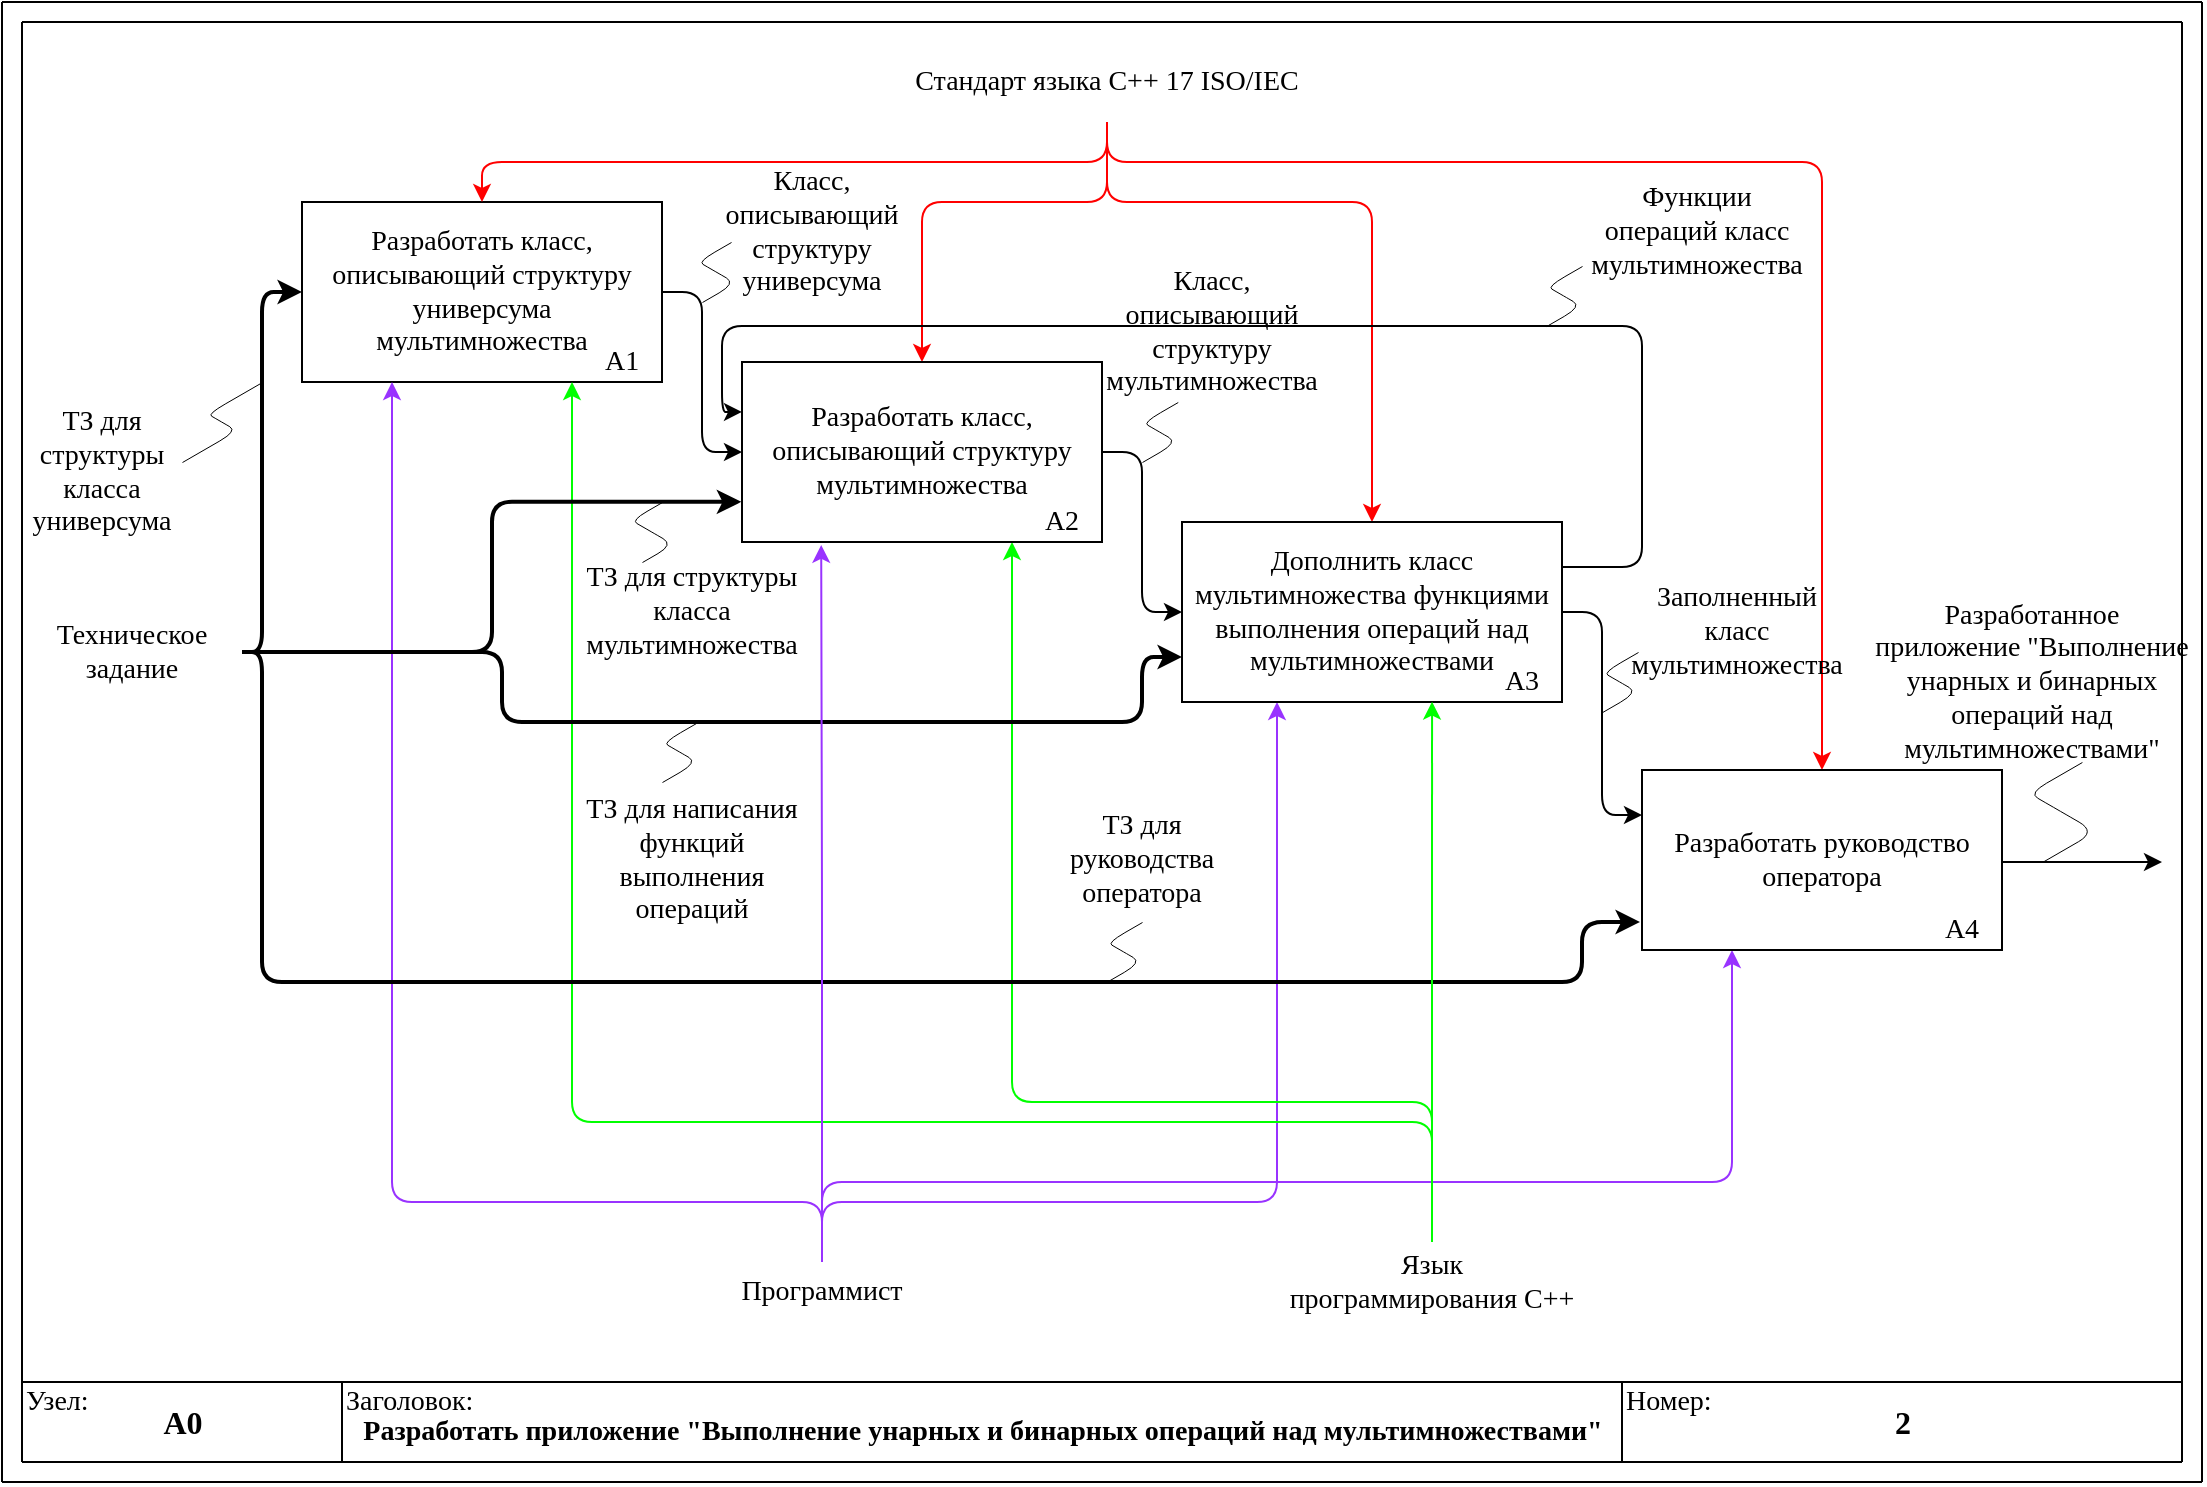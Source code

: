 <mxfile version="25.0.3" pages="4">
  <diagram id="prtHgNgQTEPvFCAcTncT" name="А0">
    <mxGraphModel dx="1358" dy="597" grid="1" gridSize="10" guides="1" tooltips="1" connect="1" arrows="1" fold="1" page="1" pageScale="1" pageWidth="1169" pageHeight="827" math="0" shadow="0">
      <root>
        <mxCell id="0" />
        <mxCell id="1" parent="0" />
        <mxCell id="Uew0Yla6Prt6zQiZW6Xn-4" value="" style="endArrow=none;html=1;fontFamily=Times New Roman;" parent="1" edge="1">
          <mxGeometry width="50" height="50" relative="1" as="geometry">
            <mxPoint x="40" y="40" as="sourcePoint" />
            <mxPoint x="40" y="760" as="targetPoint" />
          </mxGeometry>
        </mxCell>
        <mxCell id="Uew0Yla6Prt6zQiZW6Xn-6" value="" style="endArrow=none;html=1;fontFamily=Times New Roman;" parent="1" edge="1">
          <mxGeometry width="50" height="50" relative="1" as="geometry">
            <mxPoint x="1120" y="40" as="sourcePoint" />
            <mxPoint x="1120" y="760" as="targetPoint" />
          </mxGeometry>
        </mxCell>
        <mxCell id="Uew0Yla6Prt6zQiZW6Xn-7" value="" style="endArrow=none;html=1;fontFamily=Times New Roman;" parent="1" edge="1">
          <mxGeometry width="50" height="50" relative="1" as="geometry">
            <mxPoint x="40" y="760" as="sourcePoint" />
            <mxPoint x="1120" y="760" as="targetPoint" />
          </mxGeometry>
        </mxCell>
        <mxCell id="Uew0Yla6Prt6zQiZW6Xn-8" value="" style="endArrow=none;html=1;fontFamily=Times New Roman;" parent="1" edge="1">
          <mxGeometry width="50" height="50" relative="1" as="geometry">
            <mxPoint x="30" y="30" as="sourcePoint" />
            <mxPoint x="30" y="770" as="targetPoint" />
          </mxGeometry>
        </mxCell>
        <mxCell id="Uew0Yla6Prt6zQiZW6Xn-9" value="" style="endArrow=none;html=1;fontFamily=Times New Roman;" parent="1" edge="1">
          <mxGeometry width="50" height="50" relative="1" as="geometry">
            <mxPoint x="1130" y="30" as="sourcePoint" />
            <mxPoint x="1130" y="770" as="targetPoint" />
          </mxGeometry>
        </mxCell>
        <mxCell id="Uew0Yla6Prt6zQiZW6Xn-10" value="" style="endArrow=none;html=1;fontFamily=Times New Roman;" parent="1" edge="1">
          <mxGeometry width="50" height="50" relative="1" as="geometry">
            <mxPoint x="30" y="770" as="sourcePoint" />
            <mxPoint x="1130" y="770" as="targetPoint" />
          </mxGeometry>
        </mxCell>
        <mxCell id="Uew0Yla6Prt6zQiZW6Xn-11" value="" style="endArrow=none;html=1;fontFamily=Times New Roman;" parent="1" edge="1">
          <mxGeometry width="50" height="50" relative="1" as="geometry">
            <mxPoint x="40" y="720" as="sourcePoint" />
            <mxPoint x="1120" y="720" as="targetPoint" />
          </mxGeometry>
        </mxCell>
        <mxCell id="Uew0Yla6Prt6zQiZW6Xn-13" value="" style="endArrow=none;html=1;fontFamily=Times New Roman;" parent="1" edge="1">
          <mxGeometry width="50" height="50" relative="1" as="geometry">
            <mxPoint x="200" y="720" as="sourcePoint" />
            <mxPoint x="200" y="760" as="targetPoint" />
          </mxGeometry>
        </mxCell>
        <mxCell id="Uew0Yla6Prt6zQiZW6Xn-14" value="" style="endArrow=none;html=1;fontFamily=Times New Roman;" parent="1" edge="1">
          <mxGeometry width="50" height="50" relative="1" as="geometry">
            <mxPoint x="840" y="720" as="sourcePoint" />
            <mxPoint x="840" y="760" as="targetPoint" />
          </mxGeometry>
        </mxCell>
        <mxCell id="Uew0Yla6Prt6zQiZW6Xn-18" value="&lt;font style=&quot;font-size: 14px&quot;&gt;Узел:&lt;br&gt;&lt;/font&gt;" style="text;html=1;strokeColor=none;fillColor=none;align=left;verticalAlign=middle;whiteSpace=wrap;rounded=0;fontFamily=Times New Roman;" parent="1" vertex="1">
          <mxGeometry x="40" y="720" width="160" height="20" as="geometry" />
        </mxCell>
        <mxCell id="Uew0Yla6Prt6zQiZW6Xn-20" value="&lt;font style=&quot;font-size: 14px&quot;&gt;Заголовок:&lt;br&gt;&lt;/font&gt;" style="text;html=1;strokeColor=none;fillColor=none;align=left;verticalAlign=middle;whiteSpace=wrap;rounded=0;fontFamily=Times New Roman;" parent="1" vertex="1">
          <mxGeometry x="200" y="720" width="160" height="20" as="geometry" />
        </mxCell>
        <mxCell id="Uew0Yla6Prt6zQiZW6Xn-21" value="&lt;font style=&quot;font-size: 14px&quot;&gt;Номер:&lt;br&gt;&lt;/font&gt;" style="text;html=1;strokeColor=none;fillColor=none;align=left;verticalAlign=middle;whiteSpace=wrap;rounded=0;fontFamily=Times New Roman;" parent="1" vertex="1">
          <mxGeometry x="840" y="720" width="160" height="20" as="geometry" />
        </mxCell>
        <mxCell id="Uew0Yla6Prt6zQiZW6Xn-55" value="&lt;font style=&quot;font-size: 16px&quot;&gt;&lt;b&gt;A0&lt;/b&gt;&lt;/font&gt;" style="text;html=1;align=center;verticalAlign=middle;resizable=0;points=[];autosize=1;fontFamily=Times New Roman;" parent="1" vertex="1">
          <mxGeometry x="100" y="725" width="40" height="30" as="geometry" />
        </mxCell>
        <mxCell id="Uew0Yla6Prt6zQiZW6Xn-56" value="&lt;font style=&quot;font-size: 16px&quot;&gt;&lt;b&gt;2&lt;/b&gt;&lt;/font&gt;" style="text;html=1;align=center;verticalAlign=middle;resizable=0;points=[];autosize=1;fontFamily=Times New Roman;" parent="1" vertex="1">
          <mxGeometry x="965" y="725" width="30" height="30" as="geometry" />
        </mxCell>
        <mxCell id="Uew0Yla6Prt6zQiZW6Xn-57" value="&lt;b style=&quot;&quot;&gt;&lt;font style=&quot;font-size: 14px;&quot;&gt;Разработать приложение &quot;Выполнение унарных и бинарных операций над мультимножествами&quot;&lt;/font&gt;&lt;/b&gt;" style="text;html=1;align=center;verticalAlign=middle;resizable=0;points=[];autosize=1;fontFamily=Times New Roman;" parent="1" vertex="1">
          <mxGeometry x="200" y="730" width="640" height="30" as="geometry" />
        </mxCell>
        <mxCell id="ajZ88O6Vmv732C0X6L43-8" style="edgeStyle=orthogonalEdgeStyle;shape=connector;rounded=1;orthogonalLoop=1;jettySize=auto;html=1;exitX=1;exitY=0.5;exitDx=0;exitDy=0;entryX=0;entryY=0.5;entryDx=0;entryDy=0;strokeColor=default;align=center;verticalAlign=middle;fontFamily=Times New Roman;fontSize=11;fontColor=default;labelBackgroundColor=default;endArrow=classic;" edge="1" parent="1" source="LuxTSQU5v92ErtQp-Zo4-1" target="ajZ88O6Vmv732C0X6L43-4">
          <mxGeometry relative="1" as="geometry" />
        </mxCell>
        <mxCell id="LuxTSQU5v92ErtQp-Zo4-1" value="&lt;font style=&quot;font-size: 14px;&quot;&gt;Разработать класс, описывающий структуру универсума мультимножества&lt;/font&gt;" style="rounded=0;whiteSpace=wrap;html=1;fontFamily=Times New Roman;" parent="1" vertex="1">
          <mxGeometry x="180" y="130" width="180" height="90" as="geometry" />
        </mxCell>
        <mxCell id="LuxTSQU5v92ErtQp-Zo4-2" value="" style="endArrow=classic;html=1;fontFamily=Times New Roman;entryX=0;entryY=0.5;entryDx=0;entryDy=0;edgeStyle=orthogonalEdgeStyle;exitX=1;exitY=0.5;exitDx=0;exitDy=0;strokeWidth=2;" parent="1" target="LuxTSQU5v92ErtQp-Zo4-1" edge="1" source="HvOvZX6leKGn5obHhKEP-7">
          <mxGeometry width="50" height="50" relative="1" as="geometry">
            <mxPoint x="140" y="364" as="sourcePoint" />
            <mxPoint x="230" y="364" as="targetPoint" />
            <Array as="points">
              <mxPoint x="160" y="355" />
              <mxPoint x="160" y="175" />
            </Array>
          </mxGeometry>
        </mxCell>
        <mxCell id="LuxTSQU5v92ErtQp-Zo4-8" value="&lt;font style=&quot;font-size: 14px;&quot;&gt;А&lt;/font&gt;&lt;font style=&quot;font-size: 14px;&quot;&gt;1&lt;/font&gt;" style="text;html=1;strokeColor=none;fillColor=none;align=center;verticalAlign=middle;whiteSpace=wrap;rounded=0;fontFamily=Times New Roman;" parent="1" vertex="1">
          <mxGeometry x="320" y="200" width="40" height="20" as="geometry" />
        </mxCell>
        <mxCell id="ajZ88O6Vmv732C0X6L43-20" style="edgeStyle=orthogonalEdgeStyle;shape=connector;rounded=1;orthogonalLoop=1;jettySize=auto;html=1;exitX=0.5;exitY=0;exitDx=0;exitDy=0;entryX=0.25;entryY=1;entryDx=0;entryDy=0;strokeColor=#9933FF;align=center;verticalAlign=middle;fontFamily=Times New Roman;fontSize=11;fontColor=default;labelBackgroundColor=default;endArrow=classic;" edge="1" parent="1" source="HvOvZX6leKGn5obHhKEP-1" target="ajZ88O6Vmv732C0X6L43-5">
          <mxGeometry relative="1" as="geometry">
            <Array as="points">
              <mxPoint x="440" y="630" />
              <mxPoint x="668" y="630" />
            </Array>
          </mxGeometry>
        </mxCell>
        <mxCell id="ajZ88O6Vmv732C0X6L43-21" style="edgeStyle=orthogonalEdgeStyle;shape=connector;rounded=1;orthogonalLoop=1;jettySize=auto;html=1;exitX=0.5;exitY=0;exitDx=0;exitDy=0;entryX=0.25;entryY=1;entryDx=0;entryDy=0;strokeColor=#9933FF;align=center;verticalAlign=middle;fontFamily=Times New Roman;fontSize=11;fontColor=default;labelBackgroundColor=default;endArrow=classic;" edge="1" parent="1" source="HvOvZX6leKGn5obHhKEP-1" target="LuxTSQU5v92ErtQp-Zo4-1">
          <mxGeometry relative="1" as="geometry">
            <Array as="points">
              <mxPoint x="440" y="630" />
              <mxPoint x="225" y="630" />
            </Array>
          </mxGeometry>
        </mxCell>
        <mxCell id="ajZ88O6Vmv732C0X6L43-22" style="edgeStyle=orthogonalEdgeStyle;shape=connector;rounded=1;orthogonalLoop=1;jettySize=auto;html=1;exitX=0.5;exitY=0;exitDx=0;exitDy=0;entryX=0.25;entryY=1;entryDx=0;entryDy=0;strokeColor=#9933FF;align=center;verticalAlign=middle;fontFamily=Times New Roman;fontSize=11;fontColor=default;labelBackgroundColor=default;endArrow=classic;" edge="1" parent="1" source="HvOvZX6leKGn5obHhKEP-1" target="ajZ88O6Vmv732C0X6L43-6">
          <mxGeometry relative="1" as="geometry">
            <Array as="points">
              <mxPoint x="440" y="620" />
              <mxPoint x="895" y="620" />
            </Array>
          </mxGeometry>
        </mxCell>
        <mxCell id="HvOvZX6leKGn5obHhKEP-1" value="&lt;font style=&quot;font-size: 14px;&quot;&gt;Программист&lt;/font&gt;" style="text;html=1;strokeColor=none;fillColor=none;align=center;verticalAlign=middle;whiteSpace=wrap;rounded=0;fontFamily=Times New Roman;" parent="1" vertex="1">
          <mxGeometry x="390" y="660" width="100" height="30" as="geometry" />
        </mxCell>
        <mxCell id="ajZ88O6Vmv732C0X6L43-26" style="edgeStyle=orthogonalEdgeStyle;shape=connector;rounded=1;orthogonalLoop=1;jettySize=auto;html=1;exitX=0.5;exitY=0;exitDx=0;exitDy=0;entryX=0.75;entryY=1;entryDx=0;entryDy=0;strokeColor=#00FF00;align=center;verticalAlign=middle;fontFamily=Times New Roman;fontSize=11;fontColor=default;labelBackgroundColor=default;endArrow=classic;" edge="1" parent="1" source="HvOvZX6leKGn5obHhKEP-2" target="ajZ88O6Vmv732C0X6L43-4">
          <mxGeometry relative="1" as="geometry">
            <Array as="points">
              <mxPoint x="745" y="580" />
              <mxPoint x="535" y="580" />
            </Array>
          </mxGeometry>
        </mxCell>
        <mxCell id="ajZ88O6Vmv732C0X6L43-27" style="edgeStyle=orthogonalEdgeStyle;shape=connector;rounded=1;orthogonalLoop=1;jettySize=auto;html=1;exitX=0.5;exitY=0;exitDx=0;exitDy=0;entryX=0.75;entryY=1;entryDx=0;entryDy=0;strokeColor=#00FF00;align=center;verticalAlign=middle;fontFamily=Times New Roman;fontSize=11;fontColor=default;labelBackgroundColor=default;endArrow=classic;" edge="1" parent="1" source="HvOvZX6leKGn5obHhKEP-2" target="LuxTSQU5v92ErtQp-Zo4-1">
          <mxGeometry relative="1" as="geometry">
            <Array as="points">
              <mxPoint x="745" y="590" />
              <mxPoint x="315" y="590" />
            </Array>
          </mxGeometry>
        </mxCell>
        <mxCell id="HvOvZX6leKGn5obHhKEP-2" value="&lt;font style=&quot;font-size: 14px;&quot;&gt;Язык программирования С++&lt;/font&gt;" style="text;html=1;strokeColor=none;fillColor=none;align=center;verticalAlign=middle;whiteSpace=wrap;rounded=0;fontFamily=Times New Roman;" parent="1" vertex="1">
          <mxGeometry x="670" y="650" width="150" height="40" as="geometry" />
        </mxCell>
        <mxCell id="ajZ88O6Vmv732C0X6L43-12" style="edgeStyle=orthogonalEdgeStyle;shape=connector;rounded=1;orthogonalLoop=1;jettySize=auto;html=1;exitX=0.5;exitY=1;exitDx=0;exitDy=0;entryX=0.5;entryY=0;entryDx=0;entryDy=0;strokeColor=#FF0000;align=center;verticalAlign=middle;fontFamily=Times New Roman;fontSize=11;fontColor=default;labelBackgroundColor=default;endArrow=classic;" edge="1" parent="1" source="HvOvZX6leKGn5obHhKEP-6" target="ajZ88O6Vmv732C0X6L43-4">
          <mxGeometry relative="1" as="geometry">
            <Array as="points">
              <mxPoint x="583" y="130" />
              <mxPoint x="490" y="130" />
            </Array>
          </mxGeometry>
        </mxCell>
        <mxCell id="ajZ88O6Vmv732C0X6L43-13" style="edgeStyle=orthogonalEdgeStyle;shape=connector;rounded=1;orthogonalLoop=1;jettySize=auto;html=1;exitX=0.5;exitY=1;exitDx=0;exitDy=0;entryX=0.5;entryY=0;entryDx=0;entryDy=0;strokeColor=#FF0000;align=center;verticalAlign=middle;fontFamily=Times New Roman;fontSize=11;fontColor=default;labelBackgroundColor=default;endArrow=classic;" edge="1" parent="1" source="HvOvZX6leKGn5obHhKEP-6" target="ajZ88O6Vmv732C0X6L43-5">
          <mxGeometry relative="1" as="geometry">
            <Array as="points">
              <mxPoint x="583" y="130" />
              <mxPoint x="715" y="130" />
            </Array>
          </mxGeometry>
        </mxCell>
        <mxCell id="ajZ88O6Vmv732C0X6L43-14" style="edgeStyle=orthogonalEdgeStyle;shape=connector;rounded=1;orthogonalLoop=1;jettySize=auto;html=1;exitX=0.5;exitY=1;exitDx=0;exitDy=0;entryX=0.5;entryY=0;entryDx=0;entryDy=0;strokeColor=#FF0000;align=center;verticalAlign=middle;fontFamily=Times New Roman;fontSize=11;fontColor=default;labelBackgroundColor=default;endArrow=classic;" edge="1" parent="1" source="HvOvZX6leKGn5obHhKEP-6" target="ajZ88O6Vmv732C0X6L43-6">
          <mxGeometry relative="1" as="geometry">
            <Array as="points">
              <mxPoint x="582" y="110" />
              <mxPoint x="940" y="110" />
            </Array>
          </mxGeometry>
        </mxCell>
        <mxCell id="HvOvZX6leKGn5obHhKEP-6" value="&lt;font style=&quot;font-size: 14px;&quot;&gt;Стандарт языка C++ 17 ISO/IEC&lt;/font&gt;" style="text;html=1;strokeColor=none;fillColor=none;align=center;verticalAlign=middle;whiteSpace=wrap;rounded=0;fontFamily=Times New Roman;" parent="1" vertex="1">
          <mxGeometry x="440" y="50" width="285" height="40" as="geometry" />
        </mxCell>
        <mxCell id="ajZ88O6Vmv732C0X6L43-10" style="edgeStyle=orthogonalEdgeStyle;shape=connector;rounded=1;orthogonalLoop=1;jettySize=auto;html=1;exitX=1;exitY=0.5;exitDx=0;exitDy=0;entryX=-0.002;entryY=0.777;entryDx=0;entryDy=0;strokeColor=default;align=center;verticalAlign=middle;fontFamily=Times New Roman;fontSize=11;fontColor=default;labelBackgroundColor=default;endArrow=classic;entryPerimeter=0;strokeWidth=2;" edge="1" parent="1" source="HvOvZX6leKGn5obHhKEP-7" target="ajZ88O6Vmv732C0X6L43-4">
          <mxGeometry relative="1" as="geometry" />
        </mxCell>
        <mxCell id="ajZ88O6Vmv732C0X6L43-11" style="edgeStyle=orthogonalEdgeStyle;shape=connector;rounded=1;orthogonalLoop=1;jettySize=auto;html=1;exitX=1;exitY=0.5;exitDx=0;exitDy=0;strokeColor=default;align=center;verticalAlign=middle;fontFamily=Times New Roman;fontSize=11;fontColor=default;labelBackgroundColor=default;endArrow=classic;strokeWidth=2;" edge="1" parent="1" source="HvOvZX6leKGn5obHhKEP-7">
          <mxGeometry relative="1" as="geometry">
            <mxPoint x="849" y="490" as="targetPoint" />
            <Array as="points">
              <mxPoint x="160" y="355" />
              <mxPoint x="160" y="520" />
              <mxPoint x="820" y="520" />
              <mxPoint x="820" y="490" />
            </Array>
          </mxGeometry>
        </mxCell>
        <mxCell id="ajZ88O6Vmv732C0X6L43-47" style="edgeStyle=orthogonalEdgeStyle;shape=connector;rounded=1;orthogonalLoop=1;jettySize=auto;html=1;exitX=1;exitY=0.5;exitDx=0;exitDy=0;entryX=0;entryY=0.75;entryDx=0;entryDy=0;strokeColor=default;align=center;verticalAlign=middle;fontFamily=Times New Roman;fontSize=11;fontColor=default;labelBackgroundColor=default;endArrow=classic;strokeWidth=2;" edge="1" parent="1" source="HvOvZX6leKGn5obHhKEP-7" target="ajZ88O6Vmv732C0X6L43-5">
          <mxGeometry relative="1" as="geometry">
            <Array as="points">
              <mxPoint x="280" y="355" />
              <mxPoint x="280" y="390" />
              <mxPoint x="600" y="390" />
              <mxPoint x="600" y="358" />
            </Array>
          </mxGeometry>
        </mxCell>
        <mxCell id="iMBKR7RLEY0y5uDUyegL-1" value="" style="endArrow=none;html=1;rounded=0;fontFamily=Times New Roman;" parent="1" edge="1">
          <mxGeometry width="50" height="50" relative="1" as="geometry">
            <mxPoint x="40" y="40" as="sourcePoint" />
            <mxPoint x="1120" y="40" as="targetPoint" />
          </mxGeometry>
        </mxCell>
        <mxCell id="iMBKR7RLEY0y5uDUyegL-2" value="" style="endArrow=none;html=1;rounded=0;fontFamily=Times New Roman;" parent="1" edge="1">
          <mxGeometry width="50" height="50" relative="1" as="geometry">
            <mxPoint x="30" y="30" as="sourcePoint" />
            <mxPoint x="1130" y="30" as="targetPoint" />
          </mxGeometry>
        </mxCell>
        <mxCell id="ajZ88O6Vmv732C0X6L43-9" style="edgeStyle=orthogonalEdgeStyle;shape=connector;rounded=1;orthogonalLoop=1;jettySize=auto;html=1;exitX=1;exitY=0.5;exitDx=0;exitDy=0;entryX=0;entryY=0.5;entryDx=0;entryDy=0;strokeColor=default;align=center;verticalAlign=middle;fontFamily=Times New Roman;fontSize=11;fontColor=default;labelBackgroundColor=default;endArrow=classic;" edge="1" parent="1" source="ajZ88O6Vmv732C0X6L43-4" target="ajZ88O6Vmv732C0X6L43-5">
          <mxGeometry relative="1" as="geometry" />
        </mxCell>
        <mxCell id="ajZ88O6Vmv732C0X6L43-4" value="&lt;font style=&quot;font-size: 14px;&quot;&gt;Разработать класс, описывающий структуру мультимножества&lt;/font&gt;" style="rounded=0;whiteSpace=wrap;html=1;fontFamily=Times New Roman;" vertex="1" parent="1">
          <mxGeometry x="400" y="210" width="180" height="90" as="geometry" />
        </mxCell>
        <mxCell id="ajZ88O6Vmv732C0X6L43-44" style="edgeStyle=orthogonalEdgeStyle;shape=connector;rounded=1;orthogonalLoop=1;jettySize=auto;html=1;exitX=1;exitY=0.5;exitDx=0;exitDy=0;entryX=0;entryY=0.25;entryDx=0;entryDy=0;strokeColor=default;align=center;verticalAlign=middle;fontFamily=Times New Roman;fontSize=11;fontColor=default;labelBackgroundColor=default;endArrow=classic;" edge="1" parent="1" source="ajZ88O6Vmv732C0X6L43-5" target="ajZ88O6Vmv732C0X6L43-6">
          <mxGeometry relative="1" as="geometry" />
        </mxCell>
        <mxCell id="ajZ88O6Vmv732C0X6L43-50" style="edgeStyle=orthogonalEdgeStyle;shape=connector;rounded=1;orthogonalLoop=1;jettySize=auto;html=1;exitX=1;exitY=0.25;exitDx=0;exitDy=0;strokeColor=default;align=center;verticalAlign=middle;fontFamily=Times New Roman;fontSize=11;fontColor=default;labelBackgroundColor=default;endArrow=classic;entryX=0;entryY=0.25;entryDx=0;entryDy=0;" edge="1" parent="1" source="ajZ88O6Vmv732C0X6L43-5">
          <mxGeometry relative="1" as="geometry">
            <mxPoint x="810" y="337.48" as="sourcePoint" />
            <mxPoint x="400" y="234.98" as="targetPoint" />
            <Array as="points">
              <mxPoint x="850" y="192" />
              <mxPoint x="390" y="192" />
              <mxPoint x="390" y="235" />
            </Array>
          </mxGeometry>
        </mxCell>
        <mxCell id="ajZ88O6Vmv732C0X6L43-5" value="&lt;font style=&quot;font-size: 14px;&quot;&gt;Дополнить класс мультимножества функциями выполнения операций над мультимножествами&lt;/font&gt;" style="rounded=0;whiteSpace=wrap;html=1;fontFamily=Times New Roman;" vertex="1" parent="1">
          <mxGeometry x="620" y="290" width="190" height="90" as="geometry" />
        </mxCell>
        <mxCell id="ajZ88O6Vmv732C0X6L43-28" style="edgeStyle=orthogonalEdgeStyle;shape=connector;rounded=1;orthogonalLoop=1;jettySize=auto;html=1;strokeColor=default;align=center;verticalAlign=middle;fontFamily=Times New Roman;fontSize=11;fontColor=default;labelBackgroundColor=default;endArrow=classic;" edge="1" parent="1">
          <mxGeometry relative="1" as="geometry">
            <mxPoint x="1110" y="460" as="targetPoint" />
            <mxPoint x="1020" y="460" as="sourcePoint" />
          </mxGeometry>
        </mxCell>
        <mxCell id="ajZ88O6Vmv732C0X6L43-6" value="&lt;font style=&quot;font-size: 14px;&quot;&gt;Разработать руководство оператора&lt;/font&gt;" style="rounded=0;whiteSpace=wrap;html=1;fontFamily=Times New Roman;" vertex="1" parent="1">
          <mxGeometry x="850" y="414" width="180" height="90" as="geometry" />
        </mxCell>
        <mxCell id="ajZ88O6Vmv732C0X6L43-7" value="" style="endArrow=classic;html=1;rounded=1;strokeColor=#FF0000;align=center;verticalAlign=middle;fontFamily=Times New Roman;fontSize=11;fontColor=default;labelBackgroundColor=default;edgeStyle=orthogonalEdgeStyle;entryX=0.5;entryY=0;entryDx=0;entryDy=0;exitX=0.5;exitY=1;exitDx=0;exitDy=0;" edge="1" parent="1" source="HvOvZX6leKGn5obHhKEP-6" target="LuxTSQU5v92ErtQp-Zo4-1">
          <mxGeometry width="50" height="50" relative="1" as="geometry">
            <mxPoint x="520" y="170" as="sourcePoint" />
            <mxPoint x="570" y="120" as="targetPoint" />
          </mxGeometry>
        </mxCell>
        <mxCell id="ajZ88O6Vmv732C0X6L43-15" value="&lt;font style=&quot;font-size: 14px;&quot;&gt;А2&lt;/font&gt;" style="text;html=1;strokeColor=none;fillColor=none;align=center;verticalAlign=middle;whiteSpace=wrap;rounded=0;fontFamily=Times New Roman;" vertex="1" parent="1">
          <mxGeometry x="540" y="280" width="40" height="20" as="geometry" />
        </mxCell>
        <mxCell id="ajZ88O6Vmv732C0X6L43-16" value="&lt;font style=&quot;font-size: 14px;&quot;&gt;А3&lt;/font&gt;" style="text;html=1;strokeColor=none;fillColor=none;align=center;verticalAlign=middle;whiteSpace=wrap;rounded=0;fontFamily=Times New Roman;" vertex="1" parent="1">
          <mxGeometry x="770" y="360" width="40" height="20" as="geometry" />
        </mxCell>
        <mxCell id="ajZ88O6Vmv732C0X6L43-17" value="&lt;font style=&quot;font-size: 14px;&quot;&gt;А4&lt;/font&gt;" style="text;html=1;strokeColor=none;fillColor=none;align=center;verticalAlign=middle;whiteSpace=wrap;rounded=0;fontFamily=Times New Roman;" vertex="1" parent="1">
          <mxGeometry x="990" y="484" width="40" height="20" as="geometry" />
        </mxCell>
        <mxCell id="ajZ88O6Vmv732C0X6L43-19" style="edgeStyle=orthogonalEdgeStyle;shape=connector;rounded=1;orthogonalLoop=1;jettySize=auto;html=1;exitX=0.5;exitY=0;exitDx=0;exitDy=0;strokeColor=#9933FF;align=center;verticalAlign=middle;fontFamily=Times New Roman;fontSize=11;fontColor=default;labelBackgroundColor=default;endArrow=classic;entryX=0.22;entryY=1.016;entryDx=0;entryDy=0;entryPerimeter=0;" edge="1" parent="1" source="HvOvZX6leKGn5obHhKEP-1" target="ajZ88O6Vmv732C0X6L43-4">
          <mxGeometry relative="1" as="geometry">
            <mxPoint x="440" y="310" as="targetPoint" />
          </mxGeometry>
        </mxCell>
        <mxCell id="ajZ88O6Vmv732C0X6L43-25" style="edgeStyle=orthogonalEdgeStyle;shape=connector;rounded=1;orthogonalLoop=1;jettySize=auto;html=1;exitX=0.5;exitY=0;exitDx=0;exitDy=0;entryX=0.658;entryY=0.998;entryDx=0;entryDy=0;entryPerimeter=0;strokeColor=#00FF00;align=center;verticalAlign=middle;fontFamily=Times New Roman;fontSize=11;fontColor=default;labelBackgroundColor=default;endArrow=classic;" edge="1" parent="1" source="HvOvZX6leKGn5obHhKEP-2" target="ajZ88O6Vmv732C0X6L43-5">
          <mxGeometry relative="1" as="geometry" />
        </mxCell>
        <mxCell id="ajZ88O6Vmv732C0X6L43-34" value="" style="endArrow=none;html=1;rounded=1;strokeColor=default;align=center;verticalAlign=middle;fontFamily=Times New Roman;fontSize=11;fontColor=default;labelBackgroundColor=default;edgeStyle=isometricEdgeStyle;strokeWidth=0.5;" edge="1" parent="1">
          <mxGeometry width="50" height="50" relative="1" as="geometry">
            <mxPoint x="350" y="310" as="sourcePoint" />
            <mxPoint x="360" y="280" as="targetPoint" />
          </mxGeometry>
        </mxCell>
        <mxCell id="HvOvZX6leKGn5obHhKEP-5" value="&lt;font style=&quot;font-size: 14px;&quot;&gt;Разработанное приложение &quot;Выполнение унарных и бинарных операций над мультимножествами&quot;&lt;/font&gt;" style="text;html=1;strokeColor=none;fillColor=none;align=center;verticalAlign=middle;whiteSpace=wrap;rounded=0;fontFamily=Times New Roman;" parent="1" vertex="1">
          <mxGeometry x="965" y="330" width="160" height="80" as="geometry" />
        </mxCell>
        <mxCell id="HvOvZX6leKGn5obHhKEP-7" value="&lt;font style=&quot;font-size: 14px;&quot;&gt;Техническое задание&lt;/font&gt;" style="text;html=1;strokeColor=none;fillColor=none;align=center;verticalAlign=middle;whiteSpace=wrap;rounded=0;fontFamily=Times New Roman;" parent="1" vertex="1">
          <mxGeometry x="40" y="320" width="110" height="70" as="geometry" />
        </mxCell>
        <mxCell id="ajZ88O6Vmv732C0X6L43-31" value="" style="endArrow=none;html=1;rounded=1;strokeColor=default;align=center;verticalAlign=middle;fontFamily=Times New Roman;fontSize=11;fontColor=default;labelBackgroundColor=default;edgeStyle=isometricEdgeStyle;strokeWidth=0.5;" edge="1" parent="1">
          <mxGeometry width="50" height="50" relative="1" as="geometry">
            <mxPoint x="120" y="260" as="sourcePoint" />
            <mxPoint x="160" y="220" as="targetPoint" />
          </mxGeometry>
        </mxCell>
        <mxCell id="ajZ88O6Vmv732C0X6L43-32" value="&lt;font style=&quot;font-size: 14px;&quot;&gt;ТЗ для структуры класса универсума&lt;/font&gt;" style="text;html=1;align=center;verticalAlign=middle;whiteSpace=wrap;rounded=0;fontFamily=Times New Roman;fontSize=11;fontColor=default;labelBackgroundColor=none;" vertex="1" parent="1">
          <mxGeometry x="40" y="230" width="80" height="70" as="geometry" />
        </mxCell>
        <mxCell id="ajZ88O6Vmv732C0X6L43-35" value="&lt;font style=&quot;font-size: 14px;&quot;&gt;ТЗ для структуры класса мультимножества&lt;/font&gt;" style="text;html=1;align=center;verticalAlign=middle;whiteSpace=wrap;rounded=0;fontFamily=Times New Roman;fontSize=11;fontColor=default;labelBackgroundColor=none;" vertex="1" parent="1">
          <mxGeometry x="320" y="300" width="110" height="70" as="geometry" />
        </mxCell>
        <mxCell id="ajZ88O6Vmv732C0X6L43-36" value="" style="endArrow=none;html=1;rounded=1;strokeColor=default;align=center;verticalAlign=middle;fontFamily=Times New Roman;fontSize=11;fontColor=default;labelBackgroundColor=default;edgeStyle=isometricEdgeStyle;strokeWidth=0.5;" edge="1" parent="1">
          <mxGeometry width="50" height="50" relative="1" as="geometry">
            <mxPoint x="380" y="180" as="sourcePoint" />
            <mxPoint x="394.51" y="150" as="targetPoint" />
          </mxGeometry>
        </mxCell>
        <mxCell id="ajZ88O6Vmv732C0X6L43-37" value="&lt;span style=&quot;font-size: 14px;&quot;&gt;Класс, описывающий структуру универсума&lt;/span&gt;" style="text;html=1;align=center;verticalAlign=middle;whiteSpace=wrap;rounded=0;fontFamily=Times New Roman;fontSize=11;fontColor=default;labelBackgroundColor=none;" vertex="1" parent="1">
          <mxGeometry x="390" y="110" width="90" height="70" as="geometry" />
        </mxCell>
        <mxCell id="ajZ88O6Vmv732C0X6L43-38" value="" style="endArrow=none;html=1;rounded=1;strokeColor=default;align=center;verticalAlign=middle;fontFamily=Times New Roman;fontSize=11;fontColor=default;labelBackgroundColor=default;edgeStyle=isometricEdgeStyle;strokeWidth=0.5;" edge="1" parent="1">
          <mxGeometry width="50" height="50" relative="1" as="geometry">
            <mxPoint x="600" y="260" as="sourcePoint" />
            <mxPoint x="617.89" y="230" as="targetPoint" />
          </mxGeometry>
        </mxCell>
        <mxCell id="ajZ88O6Vmv732C0X6L43-39" value="&lt;span style=&quot;font-size: 14px;&quot;&gt;Класс, описывающий структуру мультимножества&lt;/span&gt;" style="text;html=1;align=center;verticalAlign=middle;whiteSpace=wrap;rounded=0;fontFamily=Times New Roman;fontSize=11;fontColor=default;labelBackgroundColor=none;" vertex="1" parent="1">
          <mxGeometry x="580" y="160" width="110" height="70" as="geometry" />
        </mxCell>
        <mxCell id="ajZ88O6Vmv732C0X6L43-40" value="" style="endArrow=none;html=1;rounded=1;strokeColor=default;align=center;verticalAlign=middle;fontFamily=Times New Roman;fontSize=11;fontColor=default;labelBackgroundColor=default;edgeStyle=isometricEdgeStyle;strokeWidth=0.5;" edge="1" parent="1">
          <mxGeometry width="50" height="50" relative="1" as="geometry">
            <mxPoint x="582.11" y="520" as="sourcePoint" />
            <mxPoint x="600" y="490" as="targetPoint" />
          </mxGeometry>
        </mxCell>
        <mxCell id="ajZ88O6Vmv732C0X6L43-41" value="&lt;font style=&quot;font-size: 14px;&quot;&gt;ТЗ для руководства оператора&lt;/font&gt;" style="text;html=1;align=center;verticalAlign=middle;whiteSpace=wrap;rounded=0;fontFamily=Times New Roman;fontSize=11;fontColor=default;labelBackgroundColor=none;" vertex="1" parent="1">
          <mxGeometry x="560" y="424" width="80" height="70" as="geometry" />
        </mxCell>
        <mxCell id="ajZ88O6Vmv732C0X6L43-42" value="" style="endArrow=none;html=1;rounded=1;strokeColor=default;align=center;verticalAlign=middle;fontFamily=Times New Roman;fontSize=11;fontColor=default;labelBackgroundColor=default;edgeStyle=isometricEdgeStyle;strokeWidth=0.5;entryX=0.656;entryY=1;entryDx=0;entryDy=0;entryPerimeter=0;" edge="1" parent="1" target="HvOvZX6leKGn5obHhKEP-5">
          <mxGeometry width="50" height="50" relative="1" as="geometry">
            <mxPoint x="1050" y="460" as="sourcePoint" />
            <mxPoint x="1067.89" y="420" as="targetPoint" />
          </mxGeometry>
        </mxCell>
        <mxCell id="ajZ88O6Vmv732C0X6L43-46" value="&lt;span style=&quot;font-size: 14px;&quot;&gt;Функции операций класс мультимножества&lt;/span&gt;" style="text;html=1;align=center;verticalAlign=middle;whiteSpace=wrap;rounded=0;fontFamily=Times New Roman;fontSize=11;fontColor=default;labelBackgroundColor=none;" vertex="1" parent="1">
          <mxGeometry x="820" y="110" width="115" height="70" as="geometry" />
        </mxCell>
        <mxCell id="ajZ88O6Vmv732C0X6L43-48" value="&lt;font style=&quot;font-size: 14px;&quot;&gt;ТЗ для написания функций выполнения операций&lt;/font&gt;" style="text;html=1;align=center;verticalAlign=middle;whiteSpace=wrap;rounded=0;fontFamily=Times New Roman;fontSize=11;fontColor=default;labelBackgroundColor=none;" vertex="1" parent="1">
          <mxGeometry x="320" y="424" width="110" height="70" as="geometry" />
        </mxCell>
        <mxCell id="ajZ88O6Vmv732C0X6L43-49" value="" style="endArrow=none;html=1;rounded=1;strokeColor=default;align=center;verticalAlign=middle;fontFamily=Times New Roman;fontSize=11;fontColor=default;labelBackgroundColor=default;edgeStyle=isometricEdgeStyle;strokeWidth=0.5;" edge="1" parent="1">
          <mxGeometry width="50" height="50" relative="1" as="geometry">
            <mxPoint x="360" y="420" as="sourcePoint" />
            <mxPoint x="377.89" y="390" as="targetPoint" />
          </mxGeometry>
        </mxCell>
        <mxCell id="ajZ88O6Vmv732C0X6L43-52" value="" style="endArrow=none;html=1;rounded=1;strokeColor=default;align=center;verticalAlign=middle;fontFamily=Times New Roman;fontSize=11;fontColor=default;labelBackgroundColor=default;edgeStyle=isometricEdgeStyle;strokeWidth=0.5;" edge="1" parent="1">
          <mxGeometry width="50" height="50" relative="1" as="geometry">
            <mxPoint x="802.11" y="192" as="sourcePoint" />
            <mxPoint x="820" y="162" as="targetPoint" />
          </mxGeometry>
        </mxCell>
        <mxCell id="ajZ88O6Vmv732C0X6L43-53" value="&lt;span style=&quot;font-size: 14px;&quot;&gt;Заполненный класс мультимножества&lt;/span&gt;" style="text;html=1;align=center;verticalAlign=middle;whiteSpace=wrap;rounded=0;fontFamily=Times New Roman;fontSize=11;fontColor=default;labelBackgroundColor=none;" vertex="1" parent="1">
          <mxGeometry x="840" y="310" width="115" height="70" as="geometry" />
        </mxCell>
        <mxCell id="ajZ88O6Vmv732C0X6L43-54" value="" style="endArrow=none;html=1;rounded=1;strokeColor=default;align=center;verticalAlign=middle;fontFamily=Times New Roman;fontSize=11;fontColor=default;labelBackgroundColor=default;edgeStyle=isometricEdgeStyle;strokeWidth=0.5;" edge="1" parent="1">
          <mxGeometry width="50" height="50" relative="1" as="geometry">
            <mxPoint x="830.11" y="385" as="sourcePoint" />
            <mxPoint x="848" y="355" as="targetPoint" />
          </mxGeometry>
        </mxCell>
      </root>
    </mxGraphModel>
  </diagram>
  <diagram id="B2SgbEwscpRcc49JrEvs" name="А00">
    <mxGraphModel dx="782" dy="497" grid="1" gridSize="10" guides="1" tooltips="1" connect="1" arrows="1" fold="1" page="1" pageScale="1" pageWidth="1169" pageHeight="827" math="0" shadow="0">
      <root>
        <mxCell id="nbSjtJTDXPJ8Vu1gGn6M-0" />
        <mxCell id="nbSjtJTDXPJ8Vu1gGn6M-1" parent="nbSjtJTDXPJ8Vu1gGn6M-0" />
        <mxCell id="tmKrGtCAVL1q9wnm4jnU-0" value="" style="endArrow=none;html=1;" parent="nbSjtJTDXPJ8Vu1gGn6M-1" edge="1">
          <mxGeometry width="50" height="50" relative="1" as="geometry">
            <mxPoint x="40" y="40" as="sourcePoint" />
            <mxPoint x="40" y="760" as="targetPoint" />
          </mxGeometry>
        </mxCell>
        <mxCell id="tmKrGtCAVL1q9wnm4jnU-1" value="" style="endArrow=none;html=1;" parent="nbSjtJTDXPJ8Vu1gGn6M-1" edge="1">
          <mxGeometry width="50" height="50" relative="1" as="geometry">
            <mxPoint x="30" y="40" as="sourcePoint" />
            <mxPoint x="1130" y="40" as="targetPoint" />
          </mxGeometry>
        </mxCell>
        <mxCell id="tmKrGtCAVL1q9wnm4jnU-2" value="" style="endArrow=none;html=1;" parent="nbSjtJTDXPJ8Vu1gGn6M-1" edge="1">
          <mxGeometry width="50" height="50" relative="1" as="geometry">
            <mxPoint x="1120" y="40" as="sourcePoint" />
            <mxPoint x="1120" y="760" as="targetPoint" />
          </mxGeometry>
        </mxCell>
        <mxCell id="tmKrGtCAVL1q9wnm4jnU-3" value="" style="endArrow=none;html=1;" parent="nbSjtJTDXPJ8Vu1gGn6M-1" edge="1">
          <mxGeometry width="50" height="50" relative="1" as="geometry">
            <mxPoint x="40" y="760" as="sourcePoint" />
            <mxPoint x="1120" y="760" as="targetPoint" />
          </mxGeometry>
        </mxCell>
        <mxCell id="tmKrGtCAVL1q9wnm4jnU-4" value="" style="endArrow=none;html=1;" parent="nbSjtJTDXPJ8Vu1gGn6M-1" edge="1">
          <mxGeometry width="50" height="50" relative="1" as="geometry">
            <mxPoint x="30" y="40" as="sourcePoint" />
            <mxPoint x="30" y="770" as="targetPoint" />
          </mxGeometry>
        </mxCell>
        <mxCell id="tmKrGtCAVL1q9wnm4jnU-5" value="" style="endArrow=none;html=1;" parent="nbSjtJTDXPJ8Vu1gGn6M-1" edge="1">
          <mxGeometry width="50" height="50" relative="1" as="geometry">
            <mxPoint x="1130" y="40" as="sourcePoint" />
            <mxPoint x="1130" y="770" as="targetPoint" />
          </mxGeometry>
        </mxCell>
        <mxCell id="tmKrGtCAVL1q9wnm4jnU-6" value="" style="endArrow=none;html=1;" parent="nbSjtJTDXPJ8Vu1gGn6M-1" edge="1">
          <mxGeometry width="50" height="50" relative="1" as="geometry">
            <mxPoint x="30" y="770" as="sourcePoint" />
            <mxPoint x="1130" y="770" as="targetPoint" />
          </mxGeometry>
        </mxCell>
        <mxCell id="tmKrGtCAVL1q9wnm4jnU-7" value="" style="endArrow=none;html=1;" parent="nbSjtJTDXPJ8Vu1gGn6M-1" edge="1">
          <mxGeometry width="50" height="50" relative="1" as="geometry">
            <mxPoint x="40" y="720" as="sourcePoint" />
            <mxPoint x="1120" y="720" as="targetPoint" />
          </mxGeometry>
        </mxCell>
        <mxCell id="tmKrGtCAVL1q9wnm4jnU-8" value="" style="endArrow=none;html=1;" parent="nbSjtJTDXPJ8Vu1gGn6M-1" edge="1">
          <mxGeometry width="50" height="50" relative="1" as="geometry">
            <mxPoint x="40" y="120" as="sourcePoint" />
            <mxPoint x="1120" y="120" as="targetPoint" />
          </mxGeometry>
        </mxCell>
        <mxCell id="tmKrGtCAVL1q9wnm4jnU-9" value="" style="endArrow=none;html=1;" parent="nbSjtJTDXPJ8Vu1gGn6M-1" edge="1">
          <mxGeometry width="50" height="50" relative="1" as="geometry">
            <mxPoint x="200" y="720" as="sourcePoint" />
            <mxPoint x="200" y="760" as="targetPoint" />
          </mxGeometry>
        </mxCell>
        <mxCell id="tmKrGtCAVL1q9wnm4jnU-10" value="" style="endArrow=none;html=1;" parent="nbSjtJTDXPJ8Vu1gGn6M-1" edge="1">
          <mxGeometry width="50" height="50" relative="1" as="geometry">
            <mxPoint x="840" y="720" as="sourcePoint" />
            <mxPoint x="840" y="760" as="targetPoint" />
          </mxGeometry>
        </mxCell>
        <mxCell id="tmKrGtCAVL1q9wnm4jnU-11" value="" style="endArrow=none;html=1;" parent="nbSjtJTDXPJ8Vu1gGn6M-1" edge="1">
          <mxGeometry width="50" height="50" relative="1" as="geometry">
            <mxPoint x="160" y="40" as="sourcePoint" />
            <mxPoint x="160" y="120" as="targetPoint" />
          </mxGeometry>
        </mxCell>
        <mxCell id="tmKrGtCAVL1q9wnm4jnU-12" value="" style="endArrow=none;html=1;" parent="nbSjtJTDXPJ8Vu1gGn6M-1" edge="1">
          <mxGeometry width="50" height="50" relative="1" as="geometry">
            <mxPoint x="560" y="40" as="sourcePoint" />
            <mxPoint x="560" y="120" as="targetPoint" />
          </mxGeometry>
        </mxCell>
        <mxCell id="tmKrGtCAVL1q9wnm4jnU-13" value="" style="endArrow=none;html=1;" parent="nbSjtJTDXPJ8Vu1gGn6M-1" edge="1">
          <mxGeometry width="50" height="50" relative="1" as="geometry">
            <mxPoint x="1000" y="40" as="sourcePoint" />
            <mxPoint x="1000" y="120" as="targetPoint" />
          </mxGeometry>
        </mxCell>
        <mxCell id="tmKrGtCAVL1q9wnm4jnU-14" value="&lt;font style=&quot;font-size: 14px&quot;&gt;Узел:&lt;br&gt;&lt;/font&gt;" style="text;html=1;strokeColor=none;fillColor=none;align=left;verticalAlign=middle;whiteSpace=wrap;rounded=0;" parent="nbSjtJTDXPJ8Vu1gGn6M-1" vertex="1">
          <mxGeometry x="40" y="720" width="160" height="20" as="geometry" />
        </mxCell>
        <mxCell id="tmKrGtCAVL1q9wnm4jnU-15" value="&lt;font style=&quot;font-size: 14px&quot;&gt;Заголовок:&lt;br&gt;&lt;/font&gt;" style="text;html=1;strokeColor=none;fillColor=none;align=left;verticalAlign=middle;whiteSpace=wrap;rounded=0;" parent="nbSjtJTDXPJ8Vu1gGn6M-1" vertex="1">
          <mxGeometry x="200" y="720" width="160" height="20" as="geometry" />
        </mxCell>
        <mxCell id="tmKrGtCAVL1q9wnm4jnU-16" value="&lt;font style=&quot;font-size: 14px&quot;&gt;Номер:&lt;br&gt;&lt;/font&gt;" style="text;html=1;strokeColor=none;fillColor=none;align=left;verticalAlign=middle;whiteSpace=wrap;rounded=0;" parent="nbSjtJTDXPJ8Vu1gGn6M-1" vertex="1">
          <mxGeometry x="840" y="720" width="160" height="20" as="geometry" />
        </mxCell>
        <mxCell id="tmKrGtCAVL1q9wnm4jnU-17" value="&lt;font style=&quot;font-size: 12px&quot;&gt;Используется в:&lt;/font&gt;" style="text;html=1;align=center;verticalAlign=middle;resizable=0;points=[];autosize=1;" parent="nbSjtJTDXPJ8Vu1gGn6M-1" vertex="1">
          <mxGeometry x="50" y="40" width="100" height="20" as="geometry" />
        </mxCell>
        <mxCell id="tmKrGtCAVL1q9wnm4jnU-18" value="Автор:" style="text;html=1;align=center;verticalAlign=middle;resizable=0;points=[];autosize=1;" parent="nbSjtJTDXPJ8Vu1gGn6M-1" vertex="1">
          <mxGeometry x="160" y="40" width="50" height="20" as="geometry" />
        </mxCell>
        <mxCell id="tmKrGtCAVL1q9wnm4jnU-19" value="Проект:" style="text;html=1;align=center;verticalAlign=middle;resizable=0;points=[];autosize=1;" parent="nbSjtJTDXPJ8Vu1gGn6M-1" vertex="1">
          <mxGeometry x="160" y="70" width="60" height="20" as="geometry" />
        </mxCell>
        <mxCell id="tmKrGtCAVL1q9wnm4jnU-20" value="Замечания:" style="text;html=1;align=center;verticalAlign=middle;resizable=0;points=[];autosize=1;" parent="nbSjtJTDXPJ8Vu1gGn6M-1" vertex="1">
          <mxGeometry x="160" y="100" width="80" height="20" as="geometry" />
        </mxCell>
        <mxCell id="tmKrGtCAVL1q9wnm4jnU-21" value="Дата:" style="text;html=1;align=left;verticalAlign=middle;resizable=0;points=[];autosize=1;" parent="nbSjtJTDXPJ8Vu1gGn6M-1" vertex="1">
          <mxGeometry x="360" y="40" width="50" height="20" as="geometry" />
        </mxCell>
        <mxCell id="tmKrGtCAVL1q9wnm4jnU-22" value="Время:" style="text;html=1;align=left;verticalAlign=middle;resizable=0;points=[];autosize=1;" parent="nbSjtJTDXPJ8Vu1gGn6M-1" vertex="1">
          <mxGeometry x="360" y="70" width="50" height="20" as="geometry" />
        </mxCell>
        <mxCell id="tmKrGtCAVL1q9wnm4jnU-23" value="Версия:" style="text;html=1;align=left;verticalAlign=middle;resizable=0;points=[];autosize=1;" parent="nbSjtJTDXPJ8Vu1gGn6M-1" vertex="1">
          <mxGeometry x="360" y="100" width="60" height="20" as="geometry" />
        </mxCell>
        <mxCell id="tmKrGtCAVL1q9wnm4jnU-24" value="Контекст:" style="text;html=1;align=center;verticalAlign=middle;resizable=0;points=[];autosize=1;" parent="nbSjtJTDXPJ8Vu1gGn6M-1" vertex="1">
          <mxGeometry x="1000" y="40" width="70" height="20" as="geometry" />
        </mxCell>
        <mxCell id="tmKrGtCAVL1q9wnm4jnU-25" value="" style="endArrow=none;html=1;" parent="nbSjtJTDXPJ8Vu1gGn6M-1" edge="1">
          <mxGeometry width="50" height="50" relative="1" as="geometry">
            <mxPoint x="590" y="40" as="sourcePoint" />
            <mxPoint x="590" y="120" as="targetPoint" />
          </mxGeometry>
        </mxCell>
        <mxCell id="tmKrGtCAVL1q9wnm4jnU-26" value="" style="endArrow=none;html=1;" parent="nbSjtJTDXPJ8Vu1gGn6M-1" edge="1">
          <mxGeometry width="50" height="50" relative="1" as="geometry">
            <mxPoint x="560" y="60" as="sourcePoint" />
            <mxPoint x="1000" y="61" as="targetPoint" />
          </mxGeometry>
        </mxCell>
        <mxCell id="tmKrGtCAVL1q9wnm4jnU-27" value="" style="endArrow=none;html=1;" parent="nbSjtJTDXPJ8Vu1gGn6M-1" edge="1">
          <mxGeometry width="50" height="50" relative="1" as="geometry">
            <mxPoint x="560" y="80" as="sourcePoint" />
            <mxPoint x="1000" y="80" as="targetPoint" />
          </mxGeometry>
        </mxCell>
        <mxCell id="tmKrGtCAVL1q9wnm4jnU-28" value="" style="endArrow=none;html=1;" parent="nbSjtJTDXPJ8Vu1gGn6M-1" edge="1">
          <mxGeometry width="50" height="50" relative="1" as="geometry">
            <mxPoint x="560" y="100" as="sourcePoint" />
            <mxPoint x="1000" y="100" as="targetPoint" />
          </mxGeometry>
        </mxCell>
        <mxCell id="tmKrGtCAVL1q9wnm4jnU-29" value="&amp;nbsp;Рабочая версия" style="text;html=1;strokeColor=none;fillColor=none;align=left;verticalAlign=middle;whiteSpace=wrap;rounded=0;" parent="nbSjtJTDXPJ8Vu1gGn6M-1" vertex="1">
          <mxGeometry x="590" y="40" width="100" height="20" as="geometry" />
        </mxCell>
        <mxCell id="tmKrGtCAVL1q9wnm4jnU-30" value="&amp;nbsp;Проект" style="text;html=1;align=left;verticalAlign=middle;resizable=0;points=[];autosize=1;" parent="nbSjtJTDXPJ8Vu1gGn6M-1" vertex="1">
          <mxGeometry x="590" y="60" width="60" height="20" as="geometry" />
        </mxCell>
        <mxCell id="tmKrGtCAVL1q9wnm4jnU-31" value="&amp;nbsp;Рекомендовано" style="text;html=1;align=left;verticalAlign=middle;resizable=0;points=[];autosize=1;" parent="nbSjtJTDXPJ8Vu1gGn6M-1" vertex="1">
          <mxGeometry x="590" y="80" width="110" height="20" as="geometry" />
        </mxCell>
        <mxCell id="tmKrGtCAVL1q9wnm4jnU-32" value="&amp;nbsp;Публикация" style="text;html=1;align=left;verticalAlign=middle;resizable=0;points=[];autosize=1;" parent="nbSjtJTDXPJ8Vu1gGn6M-1" vertex="1">
          <mxGeometry x="590" y="100" width="90" height="20" as="geometry" />
        </mxCell>
        <mxCell id="tmKrGtCAVL1q9wnm4jnU-33" value="" style="endArrow=none;html=1;" parent="nbSjtJTDXPJ8Vu1gGn6M-1" edge="1">
          <mxGeometry width="50" height="50" relative="1" as="geometry">
            <mxPoint x="720" y="40" as="sourcePoint" />
            <mxPoint x="720" y="120" as="targetPoint" />
          </mxGeometry>
        </mxCell>
        <mxCell id="tmKrGtCAVL1q9wnm4jnU-34" value="" style="endArrow=none;html=1;" parent="nbSjtJTDXPJ8Vu1gGn6M-1" edge="1">
          <mxGeometry width="50" height="50" relative="1" as="geometry">
            <mxPoint x="880" y="40" as="sourcePoint" />
            <mxPoint x="880" y="120" as="targetPoint" />
          </mxGeometry>
        </mxCell>
        <mxCell id="tmKrGtCAVL1q9wnm4jnU-35" value="Читатель" style="text;html=1;strokeColor=none;fillColor=none;align=center;verticalAlign=middle;whiteSpace=wrap;rounded=0;" parent="nbSjtJTDXPJ8Vu1gGn6M-1" vertex="1">
          <mxGeometry x="720" y="40" width="160" height="20" as="geometry" />
        </mxCell>
        <mxCell id="tmKrGtCAVL1q9wnm4jnU-36" value="Дата" style="text;html=1;strokeColor=none;fillColor=none;align=center;verticalAlign=middle;whiteSpace=wrap;rounded=0;" parent="nbSjtJTDXPJ8Vu1gGn6M-1" vertex="1">
          <mxGeometry x="880" y="40" width="120" height="20" as="geometry" />
        </mxCell>
        <mxCell id="tmKrGtCAVL1q9wnm4jnU-37" value="&lt;b&gt;&lt;font style=&quot;font-size: 11px&quot;&gt;Абдрашитова Луиза&lt;/font&gt;&lt;/b&gt;" style="text;html=1;strokeColor=none;fillColor=none;align=center;verticalAlign=middle;whiteSpace=wrap;rounded=0;" parent="nbSjtJTDXPJ8Vu1gGn6M-1" vertex="1">
          <mxGeometry x="230" y="40" width="120" height="20" as="geometry" />
        </mxCell>
        <mxCell id="tmKrGtCAVL1q9wnm4jnU-38" value="&lt;b&gt;Записная книжка&lt;/b&gt;" style="text;html=1;align=center;verticalAlign=middle;resizable=0;points=[];autosize=1;" parent="nbSjtJTDXPJ8Vu1gGn6M-1" vertex="1">
          <mxGeometry x="230" y="70" width="120" height="20" as="geometry" />
        </mxCell>
        <mxCell id="tmKrGtCAVL1q9wnm4jnU-39" style="edgeStyle=orthogonalEdgeStyle;rounded=0;orthogonalLoop=1;jettySize=auto;html=1;exitX=0.5;exitY=1;exitDx=0;exitDy=0;" parent="nbSjtJTDXPJ8Vu1gGn6M-1" source="tmKrGtCAVL1q9wnm4jnU-37" target="tmKrGtCAVL1q9wnm4jnU-37" edge="1">
          <mxGeometry relative="1" as="geometry" />
        </mxCell>
        <mxCell id="tmKrGtCAVL1q9wnm4jnU-40" value="1 2 3 4 5 6 7 8 9 10" style="text;html=1;strokeColor=none;fillColor=none;align=center;verticalAlign=middle;whiteSpace=wrap;rounded=0;" parent="nbSjtJTDXPJ8Vu1gGn6M-1" vertex="1">
          <mxGeometry x="230" y="100" width="130" height="20" as="geometry" />
        </mxCell>
        <mxCell id="tmKrGtCAVL1q9wnm4jnU-41" value="&lt;b&gt;10.11.202&lt;/b&gt;" style="text;html=1;align=left;verticalAlign=middle;resizable=0;points=[];autosize=1;" parent="nbSjtJTDXPJ8Vu1gGn6M-1" vertex="1">
          <mxGeometry x="440" y="40" width="70" height="20" as="geometry" />
        </mxCell>
        <mxCell id="tmKrGtCAVL1q9wnm4jnU-42" value="&lt;b&gt;22:00&lt;/b&gt;" style="text;html=1;align=left;verticalAlign=middle;resizable=0;points=[];autosize=1;" parent="nbSjtJTDXPJ8Vu1gGn6M-1" vertex="1">
          <mxGeometry x="440" y="70" width="50" height="20" as="geometry" />
        </mxCell>
        <mxCell id="tmKrGtCAVL1q9wnm4jnU-43" value="&lt;b&gt;1&lt;/b&gt;" style="text;html=1;align=left;verticalAlign=middle;resizable=0;points=[];autosize=1;" parent="nbSjtJTDXPJ8Vu1gGn6M-1" vertex="1">
          <mxGeometry x="440" y="100" width="20" height="20" as="geometry" />
        </mxCell>
        <mxCell id="tmKrGtCAVL1q9wnm4jnU-44" value="&lt;font style=&quot;font-size: 10px&quot;&gt;&lt;b&gt;&lt;font style=&quot;font-size: 10px&quot;&gt;Курс &quot;&lt;span style=&quot;font-family: &amp;#34;ubuntu&amp;#34; , &amp;#34;arial&amp;#34; , &amp;#34;helvetica&amp;#34; , sans-serif ; text-align: left ; background-color: rgb(255 , 255 , 255)&quot;&gt;&lt;font style=&quot;font-size: 10px&quot;&gt;Технология разработки программного обеспечения&lt;/font&gt;&lt;/span&gt;&lt;/font&gt;&quot;&lt;/b&gt;&lt;/font&gt;" style="text;html=1;strokeColor=none;fillColor=none;align=center;verticalAlign=middle;whiteSpace=wrap;rounded=0;" parent="nbSjtJTDXPJ8Vu1gGn6M-1" vertex="1">
          <mxGeometry x="40" y="60" width="120" height="60" as="geometry" />
        </mxCell>
        <mxCell id="tmKrGtCAVL1q9wnm4jnU-45" value="" style="verticalLabelPosition=bottom;verticalAlign=top;html=1;shape=mxgraph.basic.tick;fillColor=#000000;" parent="nbSjtJTDXPJ8Vu1gGn6M-1" vertex="1">
          <mxGeometry x="565" y="40" width="15" height="20" as="geometry" />
        </mxCell>
        <mxCell id="tmKrGtCAVL1q9wnm4jnU-47" value="&lt;font style=&quot;font-size: 16px&quot;&gt;&lt;b&gt;A-0&lt;/b&gt;&lt;/font&gt;" style="text;html=1;align=center;verticalAlign=middle;resizable=0;points=[];autosize=1;" parent="nbSjtJTDXPJ8Vu1gGn6M-1" vertex="1">
          <mxGeometry x="100" y="730" width="40" height="20" as="geometry" />
        </mxCell>
        <mxCell id="tmKrGtCAVL1q9wnm4jnU-48" value="&lt;font style=&quot;font-size: 16px&quot;&gt;&lt;b&gt;2&lt;/b&gt;&lt;/font&gt;" style="text;html=1;align=center;verticalAlign=middle;resizable=0;points=[];autosize=1;" parent="nbSjtJTDXPJ8Vu1gGn6M-1" vertex="1">
          <mxGeometry x="970" y="730" width="20" height="20" as="geometry" />
        </mxCell>
        <mxCell id="tmKrGtCAVL1q9wnm4jnU-49" value="&lt;font style=&quot;font-size: 16px&quot;&gt;&lt;b&gt;&lt;br&gt;&lt;br&gt;&lt;span style=&quot;color: rgb(0 , 0 , 0) ; font-family: &amp;#34;times new roman&amp;#34; ; font-style: normal ; letter-spacing: normal ; text-align: center ; text-indent: 0px ; text-transform: none ; word-spacing: 0px ; background-color: rgb(248 , 249 , 250) ; display: inline ; float: none&quot;&gt;Разработать приложение &quot;Телефонный справочник&quot;&lt;/span&gt;&lt;/b&gt;&lt;br&gt;&lt;/font&gt;" style="text;html=1;align=center;verticalAlign=middle;resizable=0;points=[];autosize=1;" parent="nbSjtJTDXPJ8Vu1gGn6M-1" vertex="1">
          <mxGeometry x="290" y="700" width="400" height="50" as="geometry" />
        </mxCell>
        <mxCell id="CKQ0o8Doq7biSPNqDAGJ-0" value="Реализовать основные функции телефонного справочника" style="rounded=0;whiteSpace=wrap;html=1;" parent="nbSjtJTDXPJ8Vu1gGn6M-1" vertex="1">
          <mxGeometry x="160" y="240" width="120" height="60" as="geometry" />
        </mxCell>
        <mxCell id="CKQ0o8Doq7biSPNqDAGJ-1" value="&lt;font style=&quot;font-size: 10px&quot;&gt;Реализовать функции&amp;nbsp; телефонного справочника для работы с файлами&lt;/font&gt;" style="rounded=0;whiteSpace=wrap;html=1;verticalAlign=middle;labelPosition=center;verticalLabelPosition=middle;align=center;spacing=0;" parent="nbSjtJTDXPJ8Vu1gGn6M-1" vertex="1">
          <mxGeometry x="360" y="320" width="120" height="60" as="geometry" />
        </mxCell>
        <mxCell id="CKQ0o8Doq7biSPNqDAGJ-2" value="&lt;font style=&quot;font-size: 10px&quot;&gt;Реализовать графический интерфейс телефонного справочника&lt;/font&gt;" style="rounded=0;whiteSpace=wrap;html=1;" parent="nbSjtJTDXPJ8Vu1gGn6M-1" vertex="1">
          <mxGeometry x="560" y="400" width="120" height="60" as="geometry" />
        </mxCell>
        <mxCell id="CKQ0o8Doq7biSPNqDAGJ-3" value="Объединить реализованные функции в приложение" style="rounded=0;whiteSpace=wrap;html=1;" parent="nbSjtJTDXPJ8Vu1gGn6M-1" vertex="1">
          <mxGeometry x="760" y="480" width="120" height="60" as="geometry" />
        </mxCell>
        <mxCell id="CKQ0o8Doq7biSPNqDAGJ-8" value="" style="endArrow=classic;html=1;entryX=0;entryY=0.5;entryDx=0;entryDy=0;" parent="nbSjtJTDXPJ8Vu1gGn6M-1" target="CKQ0o8Doq7biSPNqDAGJ-2" edge="1">
          <mxGeometry width="50" height="50" relative="1" as="geometry">
            <mxPoint x="70" y="430" as="sourcePoint" />
            <mxPoint x="500" y="370" as="targetPoint" />
          </mxGeometry>
        </mxCell>
        <mxCell id="CKQ0o8Doq7biSPNqDAGJ-9" value="" style="edgeStyle=elbowEdgeStyle;elbow=horizontal;endArrow=classic;html=1;entryX=0;entryY=0.5;entryDx=0;entryDy=0;" parent="nbSjtJTDXPJ8Vu1gGn6M-1" target="CKQ0o8Doq7biSPNqDAGJ-0" edge="1">
          <mxGeometry width="50" height="50" relative="1" as="geometry">
            <mxPoint x="90" y="430" as="sourcePoint" />
            <mxPoint x="140" y="380" as="targetPoint" />
          </mxGeometry>
        </mxCell>
        <mxCell id="CKQ0o8Doq7biSPNqDAGJ-10" value="" style="edgeStyle=elbowEdgeStyle;elbow=horizontal;endArrow=classic;html=1;entryX=0;entryY=0.5;entryDx=0;entryDy=0;" parent="nbSjtJTDXPJ8Vu1gGn6M-1" target="CKQ0o8Doq7biSPNqDAGJ-1" edge="1">
          <mxGeometry width="50" height="50" relative="1" as="geometry">
            <mxPoint x="130" y="430" as="sourcePoint" />
            <mxPoint x="200" y="270" as="targetPoint" />
            <Array as="points">
              <mxPoint x="340" y="390" />
            </Array>
          </mxGeometry>
        </mxCell>
        <mxCell id="CKQ0o8Doq7biSPNqDAGJ-11" value="" style="endArrow=classic;html=1;" parent="nbSjtJTDXPJ8Vu1gGn6M-1" target="CKQ0o8Doq7biSPNqDAGJ-1" edge="1">
          <mxGeometry width="50" height="50" relative="1" as="geometry">
            <mxPoint x="419" y="130" as="sourcePoint" />
            <mxPoint x="470" y="190" as="targetPoint" />
          </mxGeometry>
        </mxCell>
        <mxCell id="CKQ0o8Doq7biSPNqDAGJ-12" value="" style="edgeStyle=elbowEdgeStyle;elbow=vertical;endArrow=classic;html=1;" parent="nbSjtJTDXPJ8Vu1gGn6M-1" target="CKQ0o8Doq7biSPNqDAGJ-0" edge="1">
          <mxGeometry width="50" height="50" relative="1" as="geometry">
            <mxPoint x="420" y="130" as="sourcePoint" />
            <mxPoint x="470" y="160" as="targetPoint" />
            <Array as="points">
              <mxPoint x="310" y="150" />
            </Array>
          </mxGeometry>
        </mxCell>
        <mxCell id="CKQ0o8Doq7biSPNqDAGJ-13" value="" style="edgeStyle=elbowEdgeStyle;elbow=vertical;endArrow=classic;html=1;entryX=0.5;entryY=0;entryDx=0;entryDy=0;" parent="nbSjtJTDXPJ8Vu1gGn6M-1" target="CKQ0o8Doq7biSPNqDAGJ-2" edge="1">
          <mxGeometry width="50" height="50" relative="1" as="geometry">
            <mxPoint x="420" y="140" as="sourcePoint" />
            <mxPoint x="490" y="290" as="targetPoint" />
            <Array as="points">
              <mxPoint x="520" y="160" />
            </Array>
          </mxGeometry>
        </mxCell>
        <mxCell id="CKQ0o8Doq7biSPNqDAGJ-14" value="" style="edgeStyle=elbowEdgeStyle;elbow=vertical;endArrow=classic;html=1;" parent="nbSjtJTDXPJ8Vu1gGn6M-1" target="CKQ0o8Doq7biSPNqDAGJ-3" edge="1">
          <mxGeometry width="50" height="50" relative="1" as="geometry">
            <mxPoint x="420" y="140" as="sourcePoint" />
            <mxPoint x="740" y="290" as="targetPoint" />
            <Array as="points">
              <mxPoint x="620" y="160" />
            </Array>
          </mxGeometry>
        </mxCell>
        <mxCell id="CKQ0o8Doq7biSPNqDAGJ-15" value="" style="endArrow=classic;html=1;entryX=0.25;entryY=1;entryDx=0;entryDy=0;" parent="nbSjtJTDXPJ8Vu1gGn6M-1" target="CKQ0o8Doq7biSPNqDAGJ-0" edge="1">
          <mxGeometry width="50" height="50" relative="1" as="geometry">
            <mxPoint x="190" y="690" as="sourcePoint" />
            <mxPoint x="190" y="320" as="targetPoint" />
          </mxGeometry>
        </mxCell>
        <mxCell id="CKQ0o8Doq7biSPNqDAGJ-16" value="" style="edgeStyle=elbowEdgeStyle;elbow=vertical;endArrow=classic;html=1;entryX=0.25;entryY=1;entryDx=0;entryDy=0;" parent="nbSjtJTDXPJ8Vu1gGn6M-1" target="CKQ0o8Doq7biSPNqDAGJ-1" edge="1">
          <mxGeometry width="50" height="50" relative="1" as="geometry">
            <mxPoint x="190" y="690" as="sourcePoint" />
            <mxPoint x="240" y="640" as="targetPoint" />
            <Array as="points">
              <mxPoint x="330" y="600" />
              <mxPoint x="280" y="630" />
            </Array>
          </mxGeometry>
        </mxCell>
        <mxCell id="CKQ0o8Doq7biSPNqDAGJ-17" value="" style="edgeStyle=elbowEdgeStyle;elbow=vertical;endArrow=classic;html=1;entryX=0.25;entryY=1;entryDx=0;entryDy=0;" parent="nbSjtJTDXPJ8Vu1gGn6M-1" target="CKQ0o8Doq7biSPNqDAGJ-2" edge="1">
          <mxGeometry width="50" height="50" relative="1" as="geometry">
            <mxPoint x="190" y="680" as="sourcePoint" />
            <mxPoint x="360" y="520" as="targetPoint" />
            <Array as="points">
              <mxPoint x="350" y="600" />
              <mxPoint x="340" y="580" />
              <mxPoint x="330" y="600" />
              <mxPoint x="390" y="630" />
            </Array>
          </mxGeometry>
        </mxCell>
        <mxCell id="CKQ0o8Doq7biSPNqDAGJ-18" value="" style="edgeStyle=elbowEdgeStyle;elbow=vertical;endArrow=classic;html=1;entryX=0.25;entryY=1;entryDx=0;entryDy=0;" parent="nbSjtJTDXPJ8Vu1gGn6M-1" target="CKQ0o8Doq7biSPNqDAGJ-3" edge="1">
          <mxGeometry width="50" height="50" relative="1" as="geometry">
            <mxPoint x="190" y="690" as="sourcePoint" />
            <mxPoint x="360" y="520" as="targetPoint" />
            <Array as="points">
              <mxPoint x="360" y="630" />
              <mxPoint x="360" y="600" />
              <mxPoint x="340" y="600" />
              <mxPoint x="280" y="630" />
            </Array>
          </mxGeometry>
        </mxCell>
        <mxCell id="CKQ0o8Doq7biSPNqDAGJ-19" value="" style="endArrow=classic;html=1;entryX=0.75;entryY=1;entryDx=0;entryDy=0;" parent="nbSjtJTDXPJ8Vu1gGn6M-1" target="CKQ0o8Doq7biSPNqDAGJ-3" edge="1">
          <mxGeometry width="50" height="50" relative="1" as="geometry">
            <mxPoint x="850" y="690" as="sourcePoint" />
            <mxPoint x="360" y="520" as="targetPoint" />
          </mxGeometry>
        </mxCell>
        <mxCell id="CKQ0o8Doq7biSPNqDAGJ-20" value="" style="edgeStyle=elbowEdgeStyle;elbow=vertical;endArrow=classic;html=1;entryX=0.75;entryY=1;entryDx=0;entryDy=0;" parent="nbSjtJTDXPJ8Vu1gGn6M-1" target="CKQ0o8Doq7biSPNqDAGJ-0" edge="1">
          <mxGeometry width="50" height="50" relative="1" as="geometry">
            <mxPoint x="850" y="680" as="sourcePoint" />
            <mxPoint x="360" y="520" as="targetPoint" />
            <Array as="points">
              <mxPoint x="550" y="650" />
            </Array>
          </mxGeometry>
        </mxCell>
        <mxCell id="CKQ0o8Doq7biSPNqDAGJ-21" value="" style="edgeStyle=elbowEdgeStyle;elbow=vertical;endArrow=classic;html=1;entryX=0.75;entryY=1;entryDx=0;entryDy=0;" parent="nbSjtJTDXPJ8Vu1gGn6M-1" target="CKQ0o8Doq7biSPNqDAGJ-1" edge="1">
          <mxGeometry width="50" height="50" relative="1" as="geometry">
            <mxPoint x="850" y="680" as="sourcePoint" />
            <mxPoint x="360" y="520" as="targetPoint" />
            <Array as="points">
              <mxPoint x="650" y="650" />
            </Array>
          </mxGeometry>
        </mxCell>
        <mxCell id="CKQ0o8Doq7biSPNqDAGJ-22" value="" style="edgeStyle=elbowEdgeStyle;elbow=vertical;endArrow=classic;html=1;entryX=0.75;entryY=1;entryDx=0;entryDy=0;" parent="nbSjtJTDXPJ8Vu1gGn6M-1" target="CKQ0o8Doq7biSPNqDAGJ-2" edge="1">
          <mxGeometry width="50" height="50" relative="1" as="geometry">
            <mxPoint x="850" y="680" as="sourcePoint" />
            <mxPoint x="360" y="520" as="targetPoint" />
            <Array as="points">
              <mxPoint x="760" y="650" />
            </Array>
          </mxGeometry>
        </mxCell>
        <mxCell id="CKQ0o8Doq7biSPNqDAGJ-23" value="" style="endArrow=classic;html=1;entryX=0.5;entryY=1;entryDx=0;entryDy=0;" parent="nbSjtJTDXPJ8Vu1gGn6M-1" target="CKQ0o8Doq7biSPNqDAGJ-1" edge="1">
          <mxGeometry width="50" height="50" relative="1" as="geometry">
            <mxPoint x="420" y="690" as="sourcePoint" />
            <mxPoint x="360" y="530" as="targetPoint" />
          </mxGeometry>
        </mxCell>
        <mxCell id="CKQ0o8Doq7biSPNqDAGJ-24" value="" style="edgeStyle=elbowEdgeStyle;elbow=vertical;endArrow=classic;html=1;entryX=0.5;entryY=1;entryDx=0;entryDy=0;" parent="nbSjtJTDXPJ8Vu1gGn6M-1" target="CKQ0o8Doq7biSPNqDAGJ-0" edge="1">
          <mxGeometry width="50" height="50" relative="1" as="geometry">
            <mxPoint x="420" y="680" as="sourcePoint" />
            <mxPoint x="360" y="530" as="targetPoint" />
          </mxGeometry>
        </mxCell>
        <mxCell id="CKQ0o8Doq7biSPNqDAGJ-25" value="" style="edgeStyle=elbowEdgeStyle;elbow=vertical;endArrow=classic;html=1;entryX=0.5;entryY=1;entryDx=0;entryDy=0;" parent="nbSjtJTDXPJ8Vu1gGn6M-1" target="CKQ0o8Doq7biSPNqDAGJ-2" edge="1">
          <mxGeometry width="50" height="50" relative="1" as="geometry">
            <mxPoint x="420" y="680" as="sourcePoint" />
            <mxPoint x="360" y="530" as="targetPoint" />
          </mxGeometry>
        </mxCell>
        <mxCell id="CKQ0o8Doq7biSPNqDAGJ-26" value="" style="edgeStyle=elbowEdgeStyle;elbow=vertical;endArrow=classic;html=1;entryX=0.5;entryY=1;entryDx=0;entryDy=0;" parent="nbSjtJTDXPJ8Vu1gGn6M-1" target="CKQ0o8Doq7biSPNqDAGJ-3" edge="1">
          <mxGeometry width="50" height="50" relative="1" as="geometry">
            <mxPoint x="420" y="680" as="sourcePoint" />
            <mxPoint x="360" y="530" as="targetPoint" />
          </mxGeometry>
        </mxCell>
        <mxCell id="CKQ0o8Doq7biSPNqDAGJ-28" value="" style="edgeStyle=elbowEdgeStyle;elbow=horizontal;endArrow=classic;html=1;entryX=0;entryY=0.5;entryDx=0;entryDy=0;exitX=1;exitY=0.5;exitDx=0;exitDy=0;" parent="nbSjtJTDXPJ8Vu1gGn6M-1" source="CKQ0o8Doq7biSPNqDAGJ-0" target="CKQ0o8Doq7biSPNqDAGJ-3" edge="1">
          <mxGeometry width="50" height="50" relative="1" as="geometry">
            <mxPoint x="700" y="530" as="sourcePoint" />
            <mxPoint x="750" y="480" as="targetPoint" />
            <Array as="points">
              <mxPoint x="740" y="390" />
            </Array>
          </mxGeometry>
        </mxCell>
        <mxCell id="CKQ0o8Doq7biSPNqDAGJ-32" value="" style="edgeStyle=elbowEdgeStyle;elbow=horizontal;endArrow=classic;html=1;entryX=0;entryY=0.5;entryDx=0;entryDy=0;exitX=1;exitY=0.5;exitDx=0;exitDy=0;" parent="nbSjtJTDXPJ8Vu1gGn6M-1" source="CKQ0o8Doq7biSPNqDAGJ-1" target="CKQ0o8Doq7biSPNqDAGJ-3" edge="1">
          <mxGeometry width="50" height="50" relative="1" as="geometry">
            <mxPoint x="700" y="530" as="sourcePoint" />
            <mxPoint x="750" y="480" as="targetPoint" />
            <Array as="points">
              <mxPoint x="740" y="440" />
            </Array>
          </mxGeometry>
        </mxCell>
        <mxCell id="CKQ0o8Doq7biSPNqDAGJ-34" value="" style="edgeStyle=elbowEdgeStyle;elbow=horizontal;endArrow=classic;html=1;entryX=0;entryY=0.5;entryDx=0;entryDy=0;exitX=1;exitY=0.5;exitDx=0;exitDy=0;" parent="nbSjtJTDXPJ8Vu1gGn6M-1" source="CKQ0o8Doq7biSPNqDAGJ-2" target="CKQ0o8Doq7biSPNqDAGJ-3" edge="1">
          <mxGeometry width="50" height="50" relative="1" as="geometry">
            <mxPoint x="700" y="530" as="sourcePoint" />
            <mxPoint x="750" y="480" as="targetPoint" />
            <Array as="points">
              <mxPoint x="740" y="470" />
            </Array>
          </mxGeometry>
        </mxCell>
        <mxCell id="CKQ0o8Doq7biSPNqDAGJ-35" value="" style="endArrow=classic;html=1;exitX=1;exitY=0.5;exitDx=0;exitDy=0;" parent="nbSjtJTDXPJ8Vu1gGn6M-1" source="CKQ0o8Doq7biSPNqDAGJ-3" edge="1">
          <mxGeometry width="50" height="50" relative="1" as="geometry">
            <mxPoint x="700" y="530" as="sourcePoint" />
            <mxPoint x="1100" y="510" as="targetPoint" />
          </mxGeometry>
        </mxCell>
        <mxCell id="wWuP-STMZtKbs9j8VGA_-0" value="&lt;span style=&quot;color: rgb(0 , 0 , 0) ; font-family: &amp;#34;helvetica&amp;#34; ; font-style: normal ; font-weight: 400 ; letter-spacing: normal ; text-align: center ; text-indent: 0px ; text-transform: none ; word-spacing: 0px ; background-color: rgb(248 , 249 , 250) ; display: inline ; float: none&quot;&gt;&lt;font style=&quot;font-size: 13px&quot;&gt;Техническое задание&lt;/font&gt;&lt;/span&gt;" style="text;whiteSpace=wrap;html=1;" parent="nbSjtJTDXPJ8Vu1gGn6M-1" vertex="1">
          <mxGeometry x="50" y="430" width="140" height="30" as="geometry" />
        </mxCell>
        <mxCell id="qPx5e6B-enC0eSPWYCsK-0" value="&lt;font style=&quot;font-size: 12px&quot;&gt;Нормативные документы&lt;/font&gt;" style="text;html=1;strokeColor=none;fillColor=none;align=center;verticalAlign=middle;whiteSpace=wrap;rounded=0;" parent="nbSjtJTDXPJ8Vu1gGn6M-1" vertex="1">
          <mxGeometry x="420" y="110" width="170" height="70" as="geometry" />
        </mxCell>
        <mxCell id="ThA0NGEej8ek84MccU44-0" value="&lt;font style=&quot;font-size: 14px&quot;&gt;Программист&lt;/font&gt;" style="text;html=1;strokeColor=none;fillColor=none;align=center;verticalAlign=middle;whiteSpace=wrap;rounded=0;" parent="nbSjtJTDXPJ8Vu1gGn6M-1" vertex="1">
          <mxGeometry x="190" y="670" width="100" height="30" as="geometry" />
        </mxCell>
        <mxCell id="ThA0NGEej8ek84MccU44-1" value="&lt;font style=&quot;font-size: 15px&quot;&gt;Язык программирования С++&lt;/font&gt;" style="text;html=1;strokeColor=none;fillColor=none;align=center;verticalAlign=middle;whiteSpace=wrap;rounded=0;" parent="nbSjtJTDXPJ8Vu1gGn6M-1" vertex="1">
          <mxGeometry x="418" y="665" width="220" height="40" as="geometry" />
        </mxCell>
        <mxCell id="ThA0NGEej8ek84MccU44-2" value="&lt;font style=&quot;font-size: 15px&quot;&gt;Библиотека Qt&lt;/font&gt;" style="text;html=1;strokeColor=none;fillColor=none;align=center;verticalAlign=middle;whiteSpace=wrap;rounded=0;" parent="nbSjtJTDXPJ8Vu1gGn6M-1" vertex="1">
          <mxGeometry x="845" y="675" width="120" height="20" as="geometry" />
        </mxCell>
        <mxCell id="3gWlhXWiRdB6laUfTtz5-0" value="&lt;font style=&quot;font-size: 19px&quot;&gt;Разработанное приложение &quot;Телефонный справочник&quot;&lt;/font&gt;" style="text;html=1;strokeColor=none;fillColor=none;align=center;verticalAlign=middle;whiteSpace=wrap;rounded=0;" parent="nbSjtJTDXPJ8Vu1gGn6M-1" vertex="1">
          <mxGeometry x="890" y="420" width="200" height="80" as="geometry" />
        </mxCell>
        <mxCell id="3gWlhXWiRdB6laUfTtz5-1" value="А&lt;sub&gt;1&lt;/sub&gt;" style="text;html=1;strokeColor=none;fillColor=none;align=center;verticalAlign=middle;whiteSpace=wrap;rounded=0;" parent="nbSjtJTDXPJ8Vu1gGn6M-1" vertex="1">
          <mxGeometry x="260" y="280" width="20" height="20" as="geometry" />
        </mxCell>
        <mxCell id="O_rxN1lE5FwBjlCYOE80-0" value="А&lt;font style=&quot;font-size: 12px&quot;&gt;&lt;sub&gt;2&lt;/sub&gt;&lt;/font&gt;" style="text;html=1;strokeColor=none;fillColor=none;align=center;verticalAlign=middle;whiteSpace=wrap;rounded=0;" parent="nbSjtJTDXPJ8Vu1gGn6M-1" vertex="1">
          <mxGeometry x="460" y="364" width="20" height="20" as="geometry" />
        </mxCell>
        <mxCell id="O_rxN1lE5FwBjlCYOE80-1" value="А&lt;font style=&quot;font-size: 12px&quot;&gt;&lt;sub&gt;3&lt;/sub&gt;&lt;/font&gt;" style="text;html=1;strokeColor=none;fillColor=none;align=center;verticalAlign=middle;whiteSpace=wrap;rounded=0;" parent="nbSjtJTDXPJ8Vu1gGn6M-1" vertex="1">
          <mxGeometry x="660" y="440" width="20" height="20" as="geometry" />
        </mxCell>
        <mxCell id="O_rxN1lE5FwBjlCYOE80-2" value="А&lt;font style=&quot;font-size: 12px&quot;&gt;&lt;sub&gt;4&lt;/sub&gt;&lt;/font&gt;" style="text;html=1;strokeColor=none;fillColor=none;align=center;verticalAlign=middle;whiteSpace=wrap;rounded=0;" parent="nbSjtJTDXPJ8Vu1gGn6M-1" vertex="1">
          <mxGeometry x="860" y="520" width="20" height="20" as="geometry" />
        </mxCell>
        <mxCell id="dlPXIEAV2l7PslhJQjfp-0" value="Реализованные основные функции телефонного справочника" style="text;html=1;strokeColor=none;fillColor=none;align=center;verticalAlign=middle;whiteSpace=wrap;rounded=0;" parent="nbSjtJTDXPJ8Vu1gGn6M-1" vertex="1">
          <mxGeometry x="280" y="210" width="140" height="60" as="geometry" />
        </mxCell>
        <mxCell id="Lbs1yyYgBK3KXfrxwiJA-0" value="Реализованные функции телефонного справочника для работы с файлами" style="text;html=1;strokeColor=none;fillColor=none;align=center;verticalAlign=middle;whiteSpace=wrap;rounded=0;" parent="nbSjtJTDXPJ8Vu1gGn6M-1" vertex="1">
          <mxGeometry x="480" y="274" width="140" height="90" as="geometry" />
        </mxCell>
        <mxCell id="Lbs1yyYgBK3KXfrxwiJA-1" value="Графический интерфейс" style="text;html=1;strokeColor=none;fillColor=none;align=center;verticalAlign=middle;whiteSpace=wrap;rounded=0;" parent="nbSjtJTDXPJ8Vu1gGn6M-1" vertex="1">
          <mxGeometry x="680" y="373" width="40" height="20" as="geometry" />
        </mxCell>
        <mxCell id="Lbs1yyYgBK3KXfrxwiJA-3" value="" style="edgeStyle=isometricEdgeStyle;endArrow=none;html=1;entryX=0.75;entryY=1;entryDx=0;entryDy=0;" parent="nbSjtJTDXPJ8Vu1gGn6M-1" target="Lbs1yyYgBK3KXfrxwiJA-1" edge="1">
          <mxGeometry width="50" height="100" relative="1" as="geometry">
            <mxPoint x="700" y="430" as="sourcePoint" />
            <mxPoint x="620" y="370" as="targetPoint" />
          </mxGeometry>
        </mxCell>
        <mxCell id="pUdwzju_I3DqV84iGWVp-0" value="" style="rounded=0;whiteSpace=wrap;html=1;fillColor=#000000;" vertex="1" parent="nbSjtJTDXPJ8Vu1gGn6M-1">
          <mxGeometry x="1040" y="70" width="40" height="20" as="geometry" />
        </mxCell>
      </root>
    </mxGraphModel>
  </diagram>
  <diagram id="t8_1sTcylV6WHlaEdR80" name="A1">
    <mxGraphModel dx="217" dy="138" grid="1" gridSize="10" guides="1" tooltips="1" connect="1" arrows="1" fold="1" page="1" pageScale="1" pageWidth="1169" pageHeight="827" math="0" shadow="0">
      <root>
        <mxCell id="HV1lqGKA5wEP3ZPOE8ZZ-0" />
        <mxCell id="HV1lqGKA5wEP3ZPOE8ZZ-1" parent="HV1lqGKA5wEP3ZPOE8ZZ-0" />
        <mxCell id="-di1URNkBMzTqZchv-Sw-0" value="" style="endArrow=none;html=1;" parent="HV1lqGKA5wEP3ZPOE8ZZ-1" edge="1">
          <mxGeometry width="50" height="50" relative="1" as="geometry">
            <mxPoint x="40" y="40" as="sourcePoint" />
            <mxPoint x="40" y="760" as="targetPoint" />
          </mxGeometry>
        </mxCell>
        <mxCell id="-di1URNkBMzTqZchv-Sw-1" value="" style="endArrow=none;html=1;" parent="HV1lqGKA5wEP3ZPOE8ZZ-1" edge="1">
          <mxGeometry width="50" height="50" relative="1" as="geometry">
            <mxPoint x="30" y="40" as="sourcePoint" />
            <mxPoint x="1130" y="40" as="targetPoint" />
          </mxGeometry>
        </mxCell>
        <mxCell id="-di1URNkBMzTqZchv-Sw-2" value="" style="endArrow=none;html=1;" parent="HV1lqGKA5wEP3ZPOE8ZZ-1" edge="1">
          <mxGeometry width="50" height="50" relative="1" as="geometry">
            <mxPoint x="1120" y="40" as="sourcePoint" />
            <mxPoint x="1120" y="760" as="targetPoint" />
          </mxGeometry>
        </mxCell>
        <mxCell id="-di1URNkBMzTqZchv-Sw-3" value="" style="endArrow=none;html=1;" parent="HV1lqGKA5wEP3ZPOE8ZZ-1" edge="1">
          <mxGeometry width="50" height="50" relative="1" as="geometry">
            <mxPoint x="40" y="760" as="sourcePoint" />
            <mxPoint x="1120" y="760" as="targetPoint" />
          </mxGeometry>
        </mxCell>
        <mxCell id="-di1URNkBMzTqZchv-Sw-4" value="" style="endArrow=none;html=1;" parent="HV1lqGKA5wEP3ZPOE8ZZ-1" edge="1">
          <mxGeometry width="50" height="50" relative="1" as="geometry">
            <mxPoint x="30" y="40" as="sourcePoint" />
            <mxPoint x="30" y="770" as="targetPoint" />
          </mxGeometry>
        </mxCell>
        <mxCell id="-di1URNkBMzTqZchv-Sw-5" value="" style="endArrow=none;html=1;" parent="HV1lqGKA5wEP3ZPOE8ZZ-1" edge="1">
          <mxGeometry width="50" height="50" relative="1" as="geometry">
            <mxPoint x="1130" y="40" as="sourcePoint" />
            <mxPoint x="1130" y="770" as="targetPoint" />
          </mxGeometry>
        </mxCell>
        <mxCell id="-di1URNkBMzTqZchv-Sw-6" value="" style="endArrow=none;html=1;" parent="HV1lqGKA5wEP3ZPOE8ZZ-1" edge="1">
          <mxGeometry width="50" height="50" relative="1" as="geometry">
            <mxPoint x="30" y="770" as="sourcePoint" />
            <mxPoint x="1130" y="770" as="targetPoint" />
          </mxGeometry>
        </mxCell>
        <mxCell id="-di1URNkBMzTqZchv-Sw-7" value="" style="endArrow=none;html=1;" parent="HV1lqGKA5wEP3ZPOE8ZZ-1" edge="1">
          <mxGeometry width="50" height="50" relative="1" as="geometry">
            <mxPoint x="40" y="720" as="sourcePoint" />
            <mxPoint x="1120" y="720" as="targetPoint" />
          </mxGeometry>
        </mxCell>
        <mxCell id="-di1URNkBMzTqZchv-Sw-8" value="" style="endArrow=none;html=1;" parent="HV1lqGKA5wEP3ZPOE8ZZ-1" edge="1">
          <mxGeometry width="50" height="50" relative="1" as="geometry">
            <mxPoint x="40" y="120" as="sourcePoint" />
            <mxPoint x="1120" y="120" as="targetPoint" />
          </mxGeometry>
        </mxCell>
        <mxCell id="-di1URNkBMzTqZchv-Sw-9" value="" style="endArrow=none;html=1;" parent="HV1lqGKA5wEP3ZPOE8ZZ-1" edge="1">
          <mxGeometry width="50" height="50" relative="1" as="geometry">
            <mxPoint x="200" y="720" as="sourcePoint" />
            <mxPoint x="200" y="760" as="targetPoint" />
          </mxGeometry>
        </mxCell>
        <mxCell id="-di1URNkBMzTqZchv-Sw-10" value="" style="endArrow=none;html=1;" parent="HV1lqGKA5wEP3ZPOE8ZZ-1" edge="1">
          <mxGeometry width="50" height="50" relative="1" as="geometry">
            <mxPoint x="840" y="720" as="sourcePoint" />
            <mxPoint x="840" y="760" as="targetPoint" />
          </mxGeometry>
        </mxCell>
        <mxCell id="-di1URNkBMzTqZchv-Sw-11" value="" style="endArrow=none;html=1;" parent="HV1lqGKA5wEP3ZPOE8ZZ-1" edge="1">
          <mxGeometry width="50" height="50" relative="1" as="geometry">
            <mxPoint x="160" y="40" as="sourcePoint" />
            <mxPoint x="160" y="120" as="targetPoint" />
          </mxGeometry>
        </mxCell>
        <mxCell id="-di1URNkBMzTqZchv-Sw-12" value="" style="endArrow=none;html=1;" parent="HV1lqGKA5wEP3ZPOE8ZZ-1" edge="1">
          <mxGeometry width="50" height="50" relative="1" as="geometry">
            <mxPoint x="560" y="40" as="sourcePoint" />
            <mxPoint x="560" y="120" as="targetPoint" />
          </mxGeometry>
        </mxCell>
        <mxCell id="-di1URNkBMzTqZchv-Sw-13" value="" style="endArrow=none;html=1;" parent="HV1lqGKA5wEP3ZPOE8ZZ-1" edge="1">
          <mxGeometry width="50" height="50" relative="1" as="geometry">
            <mxPoint x="1000" y="40" as="sourcePoint" />
            <mxPoint x="1000" y="120" as="targetPoint" />
          </mxGeometry>
        </mxCell>
        <mxCell id="-di1URNkBMzTqZchv-Sw-14" value="&lt;font style=&quot;font-size: 14px&quot;&gt;Узел:&lt;br&gt;&lt;/font&gt;" style="text;html=1;strokeColor=none;fillColor=none;align=left;verticalAlign=middle;whiteSpace=wrap;rounded=0;" parent="HV1lqGKA5wEP3ZPOE8ZZ-1" vertex="1">
          <mxGeometry x="40" y="720" width="160" height="20" as="geometry" />
        </mxCell>
        <mxCell id="-di1URNkBMzTqZchv-Sw-15" value="&lt;font style=&quot;font-size: 14px&quot;&gt;Заголовок:&lt;br&gt;&lt;/font&gt;" style="text;html=1;strokeColor=none;fillColor=none;align=left;verticalAlign=middle;whiteSpace=wrap;rounded=0;" parent="HV1lqGKA5wEP3ZPOE8ZZ-1" vertex="1">
          <mxGeometry x="200" y="720" width="160" height="20" as="geometry" />
        </mxCell>
        <mxCell id="-di1URNkBMzTqZchv-Sw-16" value="&lt;font style=&quot;font-size: 14px&quot;&gt;Номер:&lt;br&gt;&lt;/font&gt;" style="text;html=1;strokeColor=none;fillColor=none;align=left;verticalAlign=middle;whiteSpace=wrap;rounded=0;" parent="HV1lqGKA5wEP3ZPOE8ZZ-1" vertex="1">
          <mxGeometry x="840" y="720" width="160" height="20" as="geometry" />
        </mxCell>
        <mxCell id="-di1URNkBMzTqZchv-Sw-17" value="&lt;font style=&quot;font-size: 12px&quot;&gt;Используется в:&lt;/font&gt;" style="text;html=1;align=center;verticalAlign=middle;resizable=0;points=[];autosize=1;" parent="HV1lqGKA5wEP3ZPOE8ZZ-1" vertex="1">
          <mxGeometry x="50" y="40" width="100" height="20" as="geometry" />
        </mxCell>
        <mxCell id="-di1URNkBMzTqZchv-Sw-18" value="Автор:" style="text;html=1;align=center;verticalAlign=middle;resizable=0;points=[];autosize=1;" parent="HV1lqGKA5wEP3ZPOE8ZZ-1" vertex="1">
          <mxGeometry x="160" y="40" width="50" height="20" as="geometry" />
        </mxCell>
        <mxCell id="-di1URNkBMzTqZchv-Sw-19" value="Проект:" style="text;html=1;align=center;verticalAlign=middle;resizable=0;points=[];autosize=1;" parent="HV1lqGKA5wEP3ZPOE8ZZ-1" vertex="1">
          <mxGeometry x="160" y="70" width="60" height="20" as="geometry" />
        </mxCell>
        <mxCell id="-di1URNkBMzTqZchv-Sw-20" value="Замечания:" style="text;html=1;align=center;verticalAlign=middle;resizable=0;points=[];autosize=1;" parent="HV1lqGKA5wEP3ZPOE8ZZ-1" vertex="1">
          <mxGeometry x="160" y="100" width="80" height="20" as="geometry" />
        </mxCell>
        <mxCell id="-di1URNkBMzTqZchv-Sw-21" value="Дата:" style="text;html=1;align=left;verticalAlign=middle;resizable=0;points=[];autosize=1;" parent="HV1lqGKA5wEP3ZPOE8ZZ-1" vertex="1">
          <mxGeometry x="360" y="40" width="50" height="20" as="geometry" />
        </mxCell>
        <mxCell id="-di1URNkBMzTqZchv-Sw-22" value="Время:" style="text;html=1;align=left;verticalAlign=middle;resizable=0;points=[];autosize=1;" parent="HV1lqGKA5wEP3ZPOE8ZZ-1" vertex="1">
          <mxGeometry x="360" y="70" width="50" height="20" as="geometry" />
        </mxCell>
        <mxCell id="-di1URNkBMzTqZchv-Sw-23" value="Версия:" style="text;html=1;align=left;verticalAlign=middle;resizable=0;points=[];autosize=1;" parent="HV1lqGKA5wEP3ZPOE8ZZ-1" vertex="1">
          <mxGeometry x="360" y="100" width="60" height="20" as="geometry" />
        </mxCell>
        <mxCell id="-di1URNkBMzTqZchv-Sw-24" value="Контекст:" style="text;html=1;align=center;verticalAlign=middle;resizable=0;points=[];autosize=1;" parent="HV1lqGKA5wEP3ZPOE8ZZ-1" vertex="1">
          <mxGeometry x="1000" y="40" width="70" height="20" as="geometry" />
        </mxCell>
        <mxCell id="-di1URNkBMzTqZchv-Sw-25" value="" style="endArrow=none;html=1;" parent="HV1lqGKA5wEP3ZPOE8ZZ-1" edge="1">
          <mxGeometry width="50" height="50" relative="1" as="geometry">
            <mxPoint x="590" y="40" as="sourcePoint" />
            <mxPoint x="590" y="120" as="targetPoint" />
          </mxGeometry>
        </mxCell>
        <mxCell id="-di1URNkBMzTqZchv-Sw-26" value="" style="endArrow=none;html=1;" parent="HV1lqGKA5wEP3ZPOE8ZZ-1" edge="1">
          <mxGeometry width="50" height="50" relative="1" as="geometry">
            <mxPoint x="560" y="60" as="sourcePoint" />
            <mxPoint x="1000" y="61" as="targetPoint" />
          </mxGeometry>
        </mxCell>
        <mxCell id="-di1URNkBMzTqZchv-Sw-27" value="" style="endArrow=none;html=1;" parent="HV1lqGKA5wEP3ZPOE8ZZ-1" edge="1">
          <mxGeometry width="50" height="50" relative="1" as="geometry">
            <mxPoint x="560" y="80" as="sourcePoint" />
            <mxPoint x="1000" y="80" as="targetPoint" />
          </mxGeometry>
        </mxCell>
        <mxCell id="-di1URNkBMzTqZchv-Sw-28" value="" style="endArrow=none;html=1;" parent="HV1lqGKA5wEP3ZPOE8ZZ-1" edge="1">
          <mxGeometry width="50" height="50" relative="1" as="geometry">
            <mxPoint x="560" y="100" as="sourcePoint" />
            <mxPoint x="1000" y="100" as="targetPoint" />
          </mxGeometry>
        </mxCell>
        <mxCell id="-di1URNkBMzTqZchv-Sw-29" value="&amp;nbsp;Рабочая версия" style="text;html=1;strokeColor=none;fillColor=none;align=left;verticalAlign=middle;whiteSpace=wrap;rounded=0;" parent="HV1lqGKA5wEP3ZPOE8ZZ-1" vertex="1">
          <mxGeometry x="590" y="40" width="100" height="20" as="geometry" />
        </mxCell>
        <mxCell id="-di1URNkBMzTqZchv-Sw-30" value="&amp;nbsp;Проект" style="text;html=1;align=left;verticalAlign=middle;resizable=0;points=[];autosize=1;" parent="HV1lqGKA5wEP3ZPOE8ZZ-1" vertex="1">
          <mxGeometry x="590" y="60" width="60" height="20" as="geometry" />
        </mxCell>
        <mxCell id="-di1URNkBMzTqZchv-Sw-31" value="&amp;nbsp;Рекомендовано" style="text;html=1;align=left;verticalAlign=middle;resizable=0;points=[];autosize=1;" parent="HV1lqGKA5wEP3ZPOE8ZZ-1" vertex="1">
          <mxGeometry x="590" y="80" width="110" height="20" as="geometry" />
        </mxCell>
        <mxCell id="-di1URNkBMzTqZchv-Sw-32" value="&amp;nbsp;Публикация" style="text;html=1;align=left;verticalAlign=middle;resizable=0;points=[];autosize=1;" parent="HV1lqGKA5wEP3ZPOE8ZZ-1" vertex="1">
          <mxGeometry x="590" y="100" width="90" height="20" as="geometry" />
        </mxCell>
        <mxCell id="-di1URNkBMzTqZchv-Sw-33" value="" style="endArrow=none;html=1;" parent="HV1lqGKA5wEP3ZPOE8ZZ-1" edge="1">
          <mxGeometry width="50" height="50" relative="1" as="geometry">
            <mxPoint x="720" y="40" as="sourcePoint" />
            <mxPoint x="720" y="120" as="targetPoint" />
          </mxGeometry>
        </mxCell>
        <mxCell id="-di1URNkBMzTqZchv-Sw-34" value="" style="endArrow=none;html=1;" parent="HV1lqGKA5wEP3ZPOE8ZZ-1" edge="1">
          <mxGeometry width="50" height="50" relative="1" as="geometry">
            <mxPoint x="880" y="40" as="sourcePoint" />
            <mxPoint x="880" y="120" as="targetPoint" />
          </mxGeometry>
        </mxCell>
        <mxCell id="-di1URNkBMzTqZchv-Sw-35" value="Читатель" style="text;html=1;strokeColor=none;fillColor=none;align=center;verticalAlign=middle;whiteSpace=wrap;rounded=0;" parent="HV1lqGKA5wEP3ZPOE8ZZ-1" vertex="1">
          <mxGeometry x="720" y="40" width="160" height="20" as="geometry" />
        </mxCell>
        <mxCell id="-di1URNkBMzTqZchv-Sw-36" value="Дата" style="text;html=1;strokeColor=none;fillColor=none;align=center;verticalAlign=middle;whiteSpace=wrap;rounded=0;" parent="HV1lqGKA5wEP3ZPOE8ZZ-1" vertex="1">
          <mxGeometry x="880" y="40" width="120" height="20" as="geometry" />
        </mxCell>
        <mxCell id="-di1URNkBMzTqZchv-Sw-37" value="&lt;b&gt;&lt;font style=&quot;font-size: 11px&quot;&gt;Абдрашитова Луиза&lt;/font&gt;&lt;/b&gt;" style="text;html=1;strokeColor=none;fillColor=none;align=center;verticalAlign=middle;whiteSpace=wrap;rounded=0;" parent="HV1lqGKA5wEP3ZPOE8ZZ-1" vertex="1">
          <mxGeometry x="230" y="40" width="120" height="20" as="geometry" />
        </mxCell>
        <mxCell id="-di1URNkBMzTqZchv-Sw-38" value="&lt;b&gt;Записная книжка&lt;/b&gt;" style="text;html=1;align=center;verticalAlign=middle;resizable=0;points=[];autosize=1;" parent="HV1lqGKA5wEP3ZPOE8ZZ-1" vertex="1">
          <mxGeometry x="230" y="70" width="120" height="20" as="geometry" />
        </mxCell>
        <mxCell id="-di1URNkBMzTqZchv-Sw-39" style="edgeStyle=orthogonalEdgeStyle;rounded=0;orthogonalLoop=1;jettySize=auto;html=1;exitX=0.5;exitY=1;exitDx=0;exitDy=0;" parent="HV1lqGKA5wEP3ZPOE8ZZ-1" source="-di1URNkBMzTqZchv-Sw-37" target="-di1URNkBMzTqZchv-Sw-37" edge="1">
          <mxGeometry relative="1" as="geometry" />
        </mxCell>
        <mxCell id="-di1URNkBMzTqZchv-Sw-40" value="1 2 3 4 5 6 7 8 9 10" style="text;html=1;strokeColor=none;fillColor=none;align=center;verticalAlign=middle;whiteSpace=wrap;rounded=0;" parent="HV1lqGKA5wEP3ZPOE8ZZ-1" vertex="1">
          <mxGeometry x="230" y="100" width="130" height="20" as="geometry" />
        </mxCell>
        <mxCell id="-di1URNkBMzTqZchv-Sw-41" value="&lt;b&gt;10.11.202&lt;/b&gt;" style="text;html=1;align=left;verticalAlign=middle;resizable=0;points=[];autosize=1;" parent="HV1lqGKA5wEP3ZPOE8ZZ-1" vertex="1">
          <mxGeometry x="440" y="40" width="70" height="20" as="geometry" />
        </mxCell>
        <mxCell id="-di1URNkBMzTqZchv-Sw-42" value="&lt;b&gt;22:00&lt;/b&gt;" style="text;html=1;align=left;verticalAlign=middle;resizable=0;points=[];autosize=1;" parent="HV1lqGKA5wEP3ZPOE8ZZ-1" vertex="1">
          <mxGeometry x="440" y="70" width="50" height="20" as="geometry" />
        </mxCell>
        <mxCell id="-di1URNkBMzTqZchv-Sw-43" value="&lt;b&gt;1&lt;/b&gt;" style="text;html=1;align=left;verticalAlign=middle;resizable=0;points=[];autosize=1;" parent="HV1lqGKA5wEP3ZPOE8ZZ-1" vertex="1">
          <mxGeometry x="440" y="100" width="20" height="20" as="geometry" />
        </mxCell>
        <mxCell id="-di1URNkBMzTqZchv-Sw-44" value="&lt;font style=&quot;font-size: 10px&quot;&gt;&lt;b&gt;&lt;font style=&quot;font-size: 10px&quot;&gt;Курс &quot;&lt;span style=&quot;font-family: &amp;#34;ubuntu&amp;#34; , &amp;#34;arial&amp;#34; , &amp;#34;helvetica&amp;#34; , sans-serif ; text-align: left ; background-color: rgb(255 , 255 , 255)&quot;&gt;&lt;font style=&quot;font-size: 10px&quot;&gt;Технология разработки программного обеспечения&lt;/font&gt;&lt;/span&gt;&lt;/font&gt;&quot;&lt;/b&gt;&lt;/font&gt;" style="text;html=1;strokeColor=none;fillColor=none;align=center;verticalAlign=middle;whiteSpace=wrap;rounded=0;" parent="HV1lqGKA5wEP3ZPOE8ZZ-1" vertex="1">
          <mxGeometry x="40" y="60" width="120" height="60" as="geometry" />
        </mxCell>
        <mxCell id="-di1URNkBMzTqZchv-Sw-45" value="" style="verticalLabelPosition=bottom;verticalAlign=top;html=1;shape=mxgraph.basic.tick;fillColor=#000000;" parent="HV1lqGKA5wEP3ZPOE8ZZ-1" vertex="1">
          <mxGeometry x="565" y="40" width="15" height="20" as="geometry" />
        </mxCell>
        <mxCell id="-di1URNkBMzTqZchv-Sw-47" value="&lt;font style=&quot;font-size: 16px&quot;&gt;&lt;b&gt;A-1&lt;/b&gt;&lt;/font&gt;" style="text;html=1;align=center;verticalAlign=middle;resizable=0;points=[];autosize=1;" parent="HV1lqGKA5wEP3ZPOE8ZZ-1" vertex="1">
          <mxGeometry x="100" y="730" width="40" height="20" as="geometry" />
        </mxCell>
        <mxCell id="-di1URNkBMzTqZchv-Sw-48" value="&lt;font style=&quot;font-size: 16px&quot;&gt;&lt;b&gt;3&lt;/b&gt;&lt;/font&gt;" style="text;html=1;align=center;verticalAlign=middle;resizable=0;points=[];autosize=1;" parent="HV1lqGKA5wEP3ZPOE8ZZ-1" vertex="1">
          <mxGeometry x="970" y="730" width="20" height="20" as="geometry" />
        </mxCell>
        <mxCell id="-di1URNkBMzTqZchv-Sw-49" value="&lt;span&gt;&lt;font style=&quot;font-size: 15px&quot;&gt;&lt;b&gt;Реализовать основные функции телефонного справочника&lt;/b&gt;&lt;/font&gt;&lt;/span&gt;" style="text;html=1;align=center;verticalAlign=middle;resizable=0;points=[];autosize=1;" parent="HV1lqGKA5wEP3ZPOE8ZZ-1" vertex="1">
          <mxGeometry x="260" y="730" width="460" height="20" as="geometry" />
        </mxCell>
        <mxCell id="-di1URNkBMzTqZchv-Sw-64" value="Реализовать функцию добавления данных" style="rounded=0;whiteSpace=wrap;html=1;verticalAlign=top;" parent="HV1lqGKA5wEP3ZPOE8ZZ-1" vertex="1">
          <mxGeometry x="170" y="200" width="120" height="60" as="geometry" />
        </mxCell>
        <mxCell id="-di1URNkBMzTqZchv-Sw-65" value="&lt;span&gt;Реализовать функцию удаления данных&lt;/span&gt;" style="rounded=0;whiteSpace=wrap;html=1;" parent="HV1lqGKA5wEP3ZPOE8ZZ-1" vertex="1">
          <mxGeometry x="330" y="280" width="120" height="60" as="geometry" />
        </mxCell>
        <mxCell id="-di1URNkBMzTqZchv-Sw-66" value="&lt;span&gt;Реализовать функцию сортировки данных&lt;/span&gt;" style="rounded=0;whiteSpace=wrap;html=1;" parent="HV1lqGKA5wEP3ZPOE8ZZ-1" vertex="1">
          <mxGeometry x="490" y="360" width="120" height="60" as="geometry" />
        </mxCell>
        <mxCell id="-di1URNkBMzTqZchv-Sw-67" value="&lt;span&gt;Реализовать функцию поиска данных&lt;/span&gt;" style="rounded=0;whiteSpace=wrap;html=1;" parent="HV1lqGKA5wEP3ZPOE8ZZ-1" vertex="1">
          <mxGeometry x="650" y="440" width="120" height="60" as="geometry" />
        </mxCell>
        <mxCell id="-di1URNkBMzTqZchv-Sw-68" value="Объединить реализованные функции" style="rounded=0;whiteSpace=wrap;html=1;" parent="HV1lqGKA5wEP3ZPOE8ZZ-1" vertex="1">
          <mxGeometry x="900" y="510" width="120" height="60" as="geometry" />
        </mxCell>
        <mxCell id="Didz79tN9D3V84ihutsS-0" value="" style="endArrow=classic;html=1;entryX=0;entryY=0.5;entryDx=0;entryDy=0;" parent="HV1lqGKA5wEP3ZPOE8ZZ-1" target="-di1URNkBMzTqZchv-Sw-64" edge="1">
          <mxGeometry width="50" height="50" relative="1" as="geometry">
            <mxPoint x="50" y="230" as="sourcePoint" />
            <mxPoint x="440" y="420" as="targetPoint" />
          </mxGeometry>
        </mxCell>
        <mxCell id="Didz79tN9D3V84ihutsS-1" value="" style="edgeStyle=elbowEdgeStyle;elbow=horizontal;endArrow=classic;html=1;entryX=0;entryY=0.5;entryDx=0;entryDy=0;" parent="HV1lqGKA5wEP3ZPOE8ZZ-1" target="-di1URNkBMzTqZchv-Sw-65" edge="1">
          <mxGeometry width="50" height="50" relative="1" as="geometry">
            <mxPoint x="50" y="230" as="sourcePoint" />
            <mxPoint x="440" y="420" as="targetPoint" />
            <Array as="points">
              <mxPoint x="60" y="270" />
            </Array>
          </mxGeometry>
        </mxCell>
        <mxCell id="Didz79tN9D3V84ihutsS-2" value="" style="edgeStyle=elbowEdgeStyle;elbow=horizontal;endArrow=classic;html=1;entryX=0;entryY=0.5;entryDx=0;entryDy=0;" parent="HV1lqGKA5wEP3ZPOE8ZZ-1" target="-di1URNkBMzTqZchv-Sw-66" edge="1">
          <mxGeometry width="50" height="50" relative="1" as="geometry">
            <mxPoint x="50" y="230" as="sourcePoint" />
            <mxPoint x="340" y="320" as="targetPoint" />
            <Array as="points">
              <mxPoint x="60" y="310" />
            </Array>
          </mxGeometry>
        </mxCell>
        <mxCell id="Didz79tN9D3V84ihutsS-3" value="" style="edgeStyle=elbowEdgeStyle;elbow=horizontal;endArrow=classic;html=1;entryX=0;entryY=0.5;entryDx=0;entryDy=0;" parent="HV1lqGKA5wEP3ZPOE8ZZ-1" edge="1">
          <mxGeometry width="50" height="50" relative="1" as="geometry">
            <mxPoint x="50" y="230" as="sourcePoint" />
            <mxPoint x="650" y="480" as="targetPoint" />
            <Array as="points">
              <mxPoint x="60" y="350" />
            </Array>
          </mxGeometry>
        </mxCell>
        <mxCell id="Didz79tN9D3V84ihutsS-4" value="" style="edgeStyle=elbowEdgeStyle;elbow=horizontal;endArrow=classic;html=1;entryX=0;entryY=0.5;entryDx=0;entryDy=0;exitX=1;exitY=0.5;exitDx=0;exitDy=0;" parent="HV1lqGKA5wEP3ZPOE8ZZ-1" source="-di1URNkBMzTqZchv-Sw-64" target="-di1URNkBMzTqZchv-Sw-68" edge="1">
          <mxGeometry width="50" height="50" relative="1" as="geometry">
            <mxPoint x="500" y="420" as="sourcePoint" />
            <mxPoint x="550" y="370" as="targetPoint" />
            <Array as="points">
              <mxPoint x="870" y="380" />
            </Array>
          </mxGeometry>
        </mxCell>
        <mxCell id="Didz79tN9D3V84ihutsS-5" value="" style="edgeStyle=elbowEdgeStyle;elbow=horizontal;endArrow=classic;html=1;exitX=1;exitY=0.5;exitDx=0;exitDy=0;" parent="HV1lqGKA5wEP3ZPOE8ZZ-1" source="-di1URNkBMzTqZchv-Sw-65" edge="1">
          <mxGeometry width="50" height="50" relative="1" as="geometry">
            <mxPoint x="300" y="240" as="sourcePoint" />
            <mxPoint x="900" y="540" as="targetPoint" />
            <Array as="points">
              <mxPoint x="870" y="440" />
            </Array>
          </mxGeometry>
        </mxCell>
        <mxCell id="Didz79tN9D3V84ihutsS-6" value="" style="edgeStyle=elbowEdgeStyle;elbow=horizontal;endArrow=classic;html=1;exitX=1;exitY=0.5;exitDx=0;exitDy=0;entryX=0;entryY=0.5;entryDx=0;entryDy=0;" parent="HV1lqGKA5wEP3ZPOE8ZZ-1" source="-di1URNkBMzTqZchv-Sw-66" target="-di1URNkBMzTqZchv-Sw-68" edge="1">
          <mxGeometry width="50" height="50" relative="1" as="geometry">
            <mxPoint x="460" y="320" as="sourcePoint" />
            <mxPoint x="810" y="550" as="targetPoint" />
            <Array as="points">
              <mxPoint x="870" y="450" />
            </Array>
          </mxGeometry>
        </mxCell>
        <mxCell id="Didz79tN9D3V84ihutsS-7" value="" style="edgeStyle=elbowEdgeStyle;elbow=horizontal;endArrow=classic;html=1;exitX=1;exitY=0.5;exitDx=0;exitDy=0;entryX=0;entryY=0.5;entryDx=0;entryDy=0;" parent="HV1lqGKA5wEP3ZPOE8ZZ-1" source="-di1URNkBMzTqZchv-Sw-67" target="-di1URNkBMzTqZchv-Sw-68" edge="1">
          <mxGeometry width="50" height="50" relative="1" as="geometry">
            <mxPoint x="780" y="480" as="sourcePoint" />
            <mxPoint x="810" y="550" as="targetPoint" />
            <Array as="points">
              <mxPoint x="870" y="510" />
            </Array>
          </mxGeometry>
        </mxCell>
        <mxCell id="Didz79tN9D3V84ihutsS-8" value="" style="endArrow=classic;html=1;exitX=1;exitY=0.5;exitDx=0;exitDy=0;" parent="HV1lqGKA5wEP3ZPOE8ZZ-1" source="-di1URNkBMzTqZchv-Sw-68" edge="1">
          <mxGeometry width="50" height="50" relative="1" as="geometry">
            <mxPoint x="950" y="550" as="sourcePoint" />
            <mxPoint x="1100" y="540" as="targetPoint" />
          </mxGeometry>
        </mxCell>
        <mxCell id="Didz79tN9D3V84ihutsS-9" value="" style="edgeStyle=elbowEdgeStyle;elbow=vertical;endArrow=classic;html=1;entryX=0.5;entryY=0;entryDx=0;entryDy=0;" parent="HV1lqGKA5wEP3ZPOE8ZZ-1" target="-di1URNkBMzTqZchv-Sw-64" edge="1">
          <mxGeometry width="50" height="50" relative="1" as="geometry">
            <mxPoint x="550" y="140" as="sourcePoint" />
            <mxPoint x="530" y="120" as="targetPoint" />
          </mxGeometry>
        </mxCell>
        <mxCell id="Didz79tN9D3V84ihutsS-10" value="" style="edgeStyle=elbowEdgeStyle;elbow=vertical;endArrow=classic;html=1;" parent="HV1lqGKA5wEP3ZPOE8ZZ-1" target="-di1URNkBMzTqZchv-Sw-65" edge="1">
          <mxGeometry width="50" height="50" relative="1" as="geometry">
            <mxPoint x="550" y="140" as="sourcePoint" />
            <mxPoint x="530" y="120" as="targetPoint" />
            <Array as="points">
              <mxPoint x="460" y="170" />
            </Array>
          </mxGeometry>
        </mxCell>
        <mxCell id="Didz79tN9D3V84ihutsS-12" value="" style="edgeStyle=elbowEdgeStyle;elbow=vertical;endArrow=classic;html=1;entryX=0.5;entryY=0;entryDx=0;entryDy=0;" parent="HV1lqGKA5wEP3ZPOE8ZZ-1" target="-di1URNkBMzTqZchv-Sw-67" edge="1">
          <mxGeometry width="50" height="50" relative="1" as="geometry">
            <mxPoint x="550" y="140" as="sourcePoint" />
            <mxPoint x="530" y="120" as="targetPoint" />
            <Array as="points">
              <mxPoint x="630" y="170" />
            </Array>
          </mxGeometry>
        </mxCell>
        <mxCell id="Didz79tN9D3V84ihutsS-13" value="" style="edgeStyle=elbowEdgeStyle;elbow=vertical;endArrow=classic;html=1;entryX=0.5;entryY=0;entryDx=0;entryDy=0;" parent="HV1lqGKA5wEP3ZPOE8ZZ-1" target="-di1URNkBMzTqZchv-Sw-68" edge="1">
          <mxGeometry width="50" height="50" relative="1" as="geometry">
            <mxPoint x="550" y="140" as="sourcePoint" />
            <mxPoint x="720" y="450" as="targetPoint" />
            <Array as="points">
              <mxPoint x="710" y="170" />
            </Array>
          </mxGeometry>
        </mxCell>
        <mxCell id="Didz79tN9D3V84ihutsS-14" value="" style="endArrow=classic;html=1;" parent="HV1lqGKA5wEP3ZPOE8ZZ-1" target="-di1URNkBMzTqZchv-Sw-66" edge="1">
          <mxGeometry width="50" height="50" relative="1" as="geometry">
            <mxPoint x="550" y="140" as="sourcePoint" />
            <mxPoint x="720" y="340" as="targetPoint" />
          </mxGeometry>
        </mxCell>
        <mxCell id="Didz79tN9D3V84ihutsS-15" value="А&lt;sub&gt;11&lt;/sub&gt;" style="text;html=1;strokeColor=none;fillColor=none;align=center;verticalAlign=middle;whiteSpace=wrap;rounded=0;" parent="HV1lqGKA5wEP3ZPOE8ZZ-1" vertex="1">
          <mxGeometry x="254" y="243" width="40" height="20" as="geometry" />
        </mxCell>
        <mxCell id="Didz79tN9D3V84ihutsS-16" value="А&lt;sub&gt;12&lt;/sub&gt;&lt;span style=&quot;color: rgba(0 , 0 , 0 , 0) ; font-family: monospace ; font-size: 0px&quot;&gt;%3CmxGraphModel%3E%3Croot%3E%3CmxCell%20id%3D%220%22%2F%3E%3CmxCell%20id%3D%221%22%20parent%3D%220%22%2F%3E%3CmxCell%20id%3D%222%22%20value%3D%22%D0%90%26lt%3Bsub%26gt%3B11%26lt%3B%2Fsub%26gt%3B%22%20style%3D%22text%3Bhtml%3D1%3BstrokeColor%3Dnone%3BfillColor%3Dnone%3Balign%3Dcenter%3BverticalAlign%3Dmiddle%3BwhiteSpace%3Dwrap%3Brounded%3D0%3B%22%20vertex%3D%221%22%20parent%3D%221%22%3E%3CmxGeometry%20x%3D%22254%22%20y%3D%22243%22%20width%3D%2240%22%20height%3D%2220%22%20as%3D%22geometry%22%2F%3E%3C%2FmxCell%3E%3C%2Froot%3E%3C%2FmxGraphModel%3E&lt;/span&gt;" style="text;html=1;strokeColor=none;fillColor=none;align=center;verticalAlign=middle;whiteSpace=wrap;rounded=0;" parent="HV1lqGKA5wEP3ZPOE8ZZ-1" vertex="1">
          <mxGeometry x="410" y="320" width="40" height="20" as="geometry" />
        </mxCell>
        <mxCell id="Didz79tN9D3V84ihutsS-17" value="А&lt;sub&gt;13&lt;/sub&gt;" style="text;html=1;strokeColor=none;fillColor=none;align=center;verticalAlign=middle;whiteSpace=wrap;rounded=0;" parent="HV1lqGKA5wEP3ZPOE8ZZ-1" vertex="1">
          <mxGeometry x="570" y="400" width="40" height="20" as="geometry" />
        </mxCell>
        <mxCell id="Didz79tN9D3V84ihutsS-18" value="А&lt;sub&gt;14&lt;/sub&gt;" style="text;html=1;strokeColor=none;fillColor=none;align=center;verticalAlign=middle;whiteSpace=wrap;rounded=0;" parent="HV1lqGKA5wEP3ZPOE8ZZ-1" vertex="1">
          <mxGeometry x="730" y="480" width="40" height="20" as="geometry" />
        </mxCell>
        <mxCell id="Didz79tN9D3V84ihutsS-19" value="А&lt;sub&gt;15&lt;/sub&gt;" style="text;html=1;strokeColor=none;fillColor=none;align=center;verticalAlign=middle;whiteSpace=wrap;rounded=0;" parent="HV1lqGKA5wEP3ZPOE8ZZ-1" vertex="1">
          <mxGeometry x="980" y="550" width="40" height="20" as="geometry" />
        </mxCell>
        <mxCell id="OeMaYnKYJ49QrZdmOXxz-0" value="" style="edgeStyle=elbowEdgeStyle;elbow=vertical;endArrow=classic;html=1;entryX=0.25;entryY=1;entryDx=0;entryDy=0;" parent="HV1lqGKA5wEP3ZPOE8ZZ-1" target="-di1URNkBMzTqZchv-Sw-65" edge="1">
          <mxGeometry width="50" height="50" relative="1" as="geometry">
            <mxPoint x="200" y="700" as="sourcePoint" />
            <mxPoint x="610" y="570" as="targetPoint" />
            <Array as="points">
              <mxPoint x="280" y="650" />
            </Array>
          </mxGeometry>
        </mxCell>
        <mxCell id="OeMaYnKYJ49QrZdmOXxz-1" value="" style="endArrow=classic;html=1;entryX=0.25;entryY=1;entryDx=0;entryDy=0;" parent="HV1lqGKA5wEP3ZPOE8ZZ-1" target="-di1URNkBMzTqZchv-Sw-64" edge="1">
          <mxGeometry width="50" height="50" relative="1" as="geometry">
            <mxPoint x="200" y="680" as="sourcePoint" />
            <mxPoint x="480" y="550" as="targetPoint" />
          </mxGeometry>
        </mxCell>
        <mxCell id="OeMaYnKYJ49QrZdmOXxz-2" value="" style="edgeStyle=elbowEdgeStyle;elbow=vertical;endArrow=classic;html=1;entryX=0.25;entryY=1;entryDx=0;entryDy=0;" parent="HV1lqGKA5wEP3ZPOE8ZZ-1" target="-di1URNkBMzTqZchv-Sw-66" edge="1">
          <mxGeometry width="50" height="50" relative="1" as="geometry">
            <mxPoint x="200" y="680" as="sourcePoint" />
            <mxPoint x="370.0" y="350" as="targetPoint" />
            <Array as="points">
              <mxPoint x="360" y="650" />
            </Array>
          </mxGeometry>
        </mxCell>
        <mxCell id="OeMaYnKYJ49QrZdmOXxz-3" value="" style="edgeStyle=elbowEdgeStyle;elbow=vertical;endArrow=classic;html=1;entryX=0.25;entryY=1;entryDx=0;entryDy=0;" parent="HV1lqGKA5wEP3ZPOE8ZZ-1" target="-di1URNkBMzTqZchv-Sw-67" edge="1">
          <mxGeometry width="50" height="50" relative="1" as="geometry">
            <mxPoint x="200" y="680" as="sourcePoint" />
            <mxPoint x="530" y="430" as="targetPoint" />
            <Array as="points">
              <mxPoint x="440" y="650" />
            </Array>
          </mxGeometry>
        </mxCell>
        <mxCell id="OeMaYnKYJ49QrZdmOXxz-4" value="" style="edgeStyle=elbowEdgeStyle;elbow=vertical;endArrow=classic;html=1;entryX=0.25;entryY=1;entryDx=0;entryDy=0;" parent="HV1lqGKA5wEP3ZPOE8ZZ-1" target="-di1URNkBMzTqZchv-Sw-68" edge="1">
          <mxGeometry width="50" height="50" relative="1" as="geometry">
            <mxPoint x="200" y="670" as="sourcePoint" />
            <mxPoint x="840" y="610" as="targetPoint" />
            <Array as="points">
              <mxPoint x="520" y="650" />
            </Array>
          </mxGeometry>
        </mxCell>
        <mxCell id="OeMaYnKYJ49QrZdmOXxz-5" value="" style="endArrow=classic;html=1;entryX=0.5;entryY=1;entryDx=0;entryDy=0;" parent="HV1lqGKA5wEP3ZPOE8ZZ-1" target="-di1URNkBMzTqZchv-Sw-65" edge="1">
          <mxGeometry width="50" height="50" relative="1" as="geometry">
            <mxPoint x="390" y="700" as="sourcePoint" />
            <mxPoint x="560" y="490" as="targetPoint" />
          </mxGeometry>
        </mxCell>
        <mxCell id="OeMaYnKYJ49QrZdmOXxz-6" value="" style="edgeStyle=elbowEdgeStyle;elbow=vertical;endArrow=classic;html=1;entryX=0.5;entryY=1;entryDx=0;entryDy=0;" parent="HV1lqGKA5wEP3ZPOE8ZZ-1" target="-di1URNkBMzTqZchv-Sw-64" edge="1">
          <mxGeometry width="50" height="50" relative="1" as="geometry">
            <mxPoint x="390" y="690" as="sourcePoint" />
            <mxPoint x="560" y="490" as="targetPoint" />
            <Array as="points">
              <mxPoint x="310" y="620" />
            </Array>
          </mxGeometry>
        </mxCell>
        <mxCell id="OeMaYnKYJ49QrZdmOXxz-7" value="" style="edgeStyle=elbowEdgeStyle;elbow=vertical;endArrow=classic;html=1;entryX=0.5;entryY=1;entryDx=0;entryDy=0;" parent="HV1lqGKA5wEP3ZPOE8ZZ-1" target="-di1URNkBMzTqZchv-Sw-66" edge="1">
          <mxGeometry width="50" height="50" relative="1" as="geometry">
            <mxPoint x="390" y="690" as="sourcePoint" />
            <mxPoint x="240" y="270.0" as="targetPoint" />
            <Array as="points">
              <mxPoint x="470" y="620" />
            </Array>
          </mxGeometry>
        </mxCell>
        <mxCell id="OeMaYnKYJ49QrZdmOXxz-8" value="" style="edgeStyle=elbowEdgeStyle;elbow=vertical;endArrow=classic;html=1;entryX=0.5;entryY=1;entryDx=0;entryDy=0;" parent="HV1lqGKA5wEP3ZPOE8ZZ-1" target="-di1URNkBMzTqZchv-Sw-67" edge="1">
          <mxGeometry width="50" height="50" relative="1" as="geometry">
            <mxPoint x="390" y="690" as="sourcePoint" />
            <mxPoint x="560" y="430" as="targetPoint" />
            <Array as="points">
              <mxPoint x="560" y="620" />
            </Array>
          </mxGeometry>
        </mxCell>
        <mxCell id="OeMaYnKYJ49QrZdmOXxz-9" value="" style="edgeStyle=elbowEdgeStyle;elbow=vertical;endArrow=classic;html=1;entryX=0.5;entryY=1;entryDx=0;entryDy=0;" parent="HV1lqGKA5wEP3ZPOE8ZZ-1" target="-di1URNkBMzTqZchv-Sw-68" edge="1">
          <mxGeometry width="50" height="50" relative="1" as="geometry">
            <mxPoint x="390" y="700" as="sourcePoint" />
            <mxPoint x="720" y="510" as="targetPoint" />
            <Array as="points">
              <mxPoint x="630" y="620" />
            </Array>
          </mxGeometry>
        </mxCell>
        <mxCell id="OeMaYnKYJ49QrZdmOXxz-10" value="" style="edgeStyle=elbowEdgeStyle;elbow=vertical;endArrow=classic;html=1;entryX=0.25;entryY=1;entryDx=0;entryDy=0;" parent="HV1lqGKA5wEP3ZPOE8ZZ-1" target="Didz79tN9D3V84ihutsS-15" edge="1">
          <mxGeometry width="50" height="50" relative="1" as="geometry">
            <mxPoint x="990" y="700" as="sourcePoint" />
            <mxPoint x="560" y="490" as="targetPoint" />
            <Array as="points">
              <mxPoint x="540" y="670" />
            </Array>
          </mxGeometry>
        </mxCell>
        <mxCell id="OeMaYnKYJ49QrZdmOXxz-11" value="" style="endArrow=classic;html=1;entryX=0.75;entryY=1;entryDx=0;entryDy=0;" parent="HV1lqGKA5wEP3ZPOE8ZZ-1" target="-di1URNkBMzTqZchv-Sw-68" edge="1">
          <mxGeometry width="50" height="50" relative="1" as="geometry">
            <mxPoint x="990" y="700" as="sourcePoint" />
            <mxPoint x="900" y="590" as="targetPoint" />
          </mxGeometry>
        </mxCell>
        <mxCell id="OeMaYnKYJ49QrZdmOXxz-12" value="" style="edgeStyle=elbowEdgeStyle;elbow=vertical;endArrow=classic;html=1;entryX=0.25;entryY=1;entryDx=0;entryDy=0;" parent="HV1lqGKA5wEP3ZPOE8ZZ-1" target="Didz79tN9D3V84ihutsS-16" edge="1">
          <mxGeometry width="50" height="50" relative="1" as="geometry">
            <mxPoint x="990" y="700" as="sourcePoint" />
            <mxPoint x="620" y="490" as="targetPoint" />
            <Array as="points">
              <mxPoint x="650" y="670" />
            </Array>
          </mxGeometry>
        </mxCell>
        <mxCell id="OeMaYnKYJ49QrZdmOXxz-13" value="" style="edgeStyle=elbowEdgeStyle;elbow=vertical;endArrow=classic;html=1;entryX=0.25;entryY=1;entryDx=0;entryDy=0;" parent="HV1lqGKA5wEP3ZPOE8ZZ-1" target="Didz79tN9D3V84ihutsS-17" edge="1">
          <mxGeometry width="50" height="50" relative="1" as="geometry">
            <mxPoint x="990" y="700" as="sourcePoint" />
            <mxPoint x="620" y="490" as="targetPoint" />
            <Array as="points">
              <mxPoint x="740" y="670" />
            </Array>
          </mxGeometry>
        </mxCell>
        <mxCell id="OeMaYnKYJ49QrZdmOXxz-14" value="" style="edgeStyle=elbowEdgeStyle;elbow=vertical;endArrow=classic;html=1;entryX=0.25;entryY=1;entryDx=0;entryDy=0;" parent="HV1lqGKA5wEP3ZPOE8ZZ-1" target="Didz79tN9D3V84ihutsS-18" edge="1">
          <mxGeometry width="50" height="50" relative="1" as="geometry">
            <mxPoint x="990" y="700" as="sourcePoint" />
            <mxPoint x="590" y="430" as="targetPoint" />
            <Array as="points">
              <mxPoint x="820" y="670" />
            </Array>
          </mxGeometry>
        </mxCell>
        <mxCell id="HN5bUcI0ESvDYXJUDcjm-0" value="&lt;font style=&quot;font-size: 14px&quot;&gt;Программист&lt;/font&gt;" style="text;html=1;strokeColor=none;fillColor=none;align=center;verticalAlign=middle;whiteSpace=wrap;rounded=0;" parent="HV1lqGKA5wEP3ZPOE8ZZ-1" vertex="1">
          <mxGeometry x="100" y="680" width="100" height="30" as="geometry" />
        </mxCell>
        <mxCell id="8RuXgViaVQAgW9OMdJ7V-0" value="&lt;font style=&quot;font-size: 15px&quot;&gt;Язык программирования С++&lt;/font&gt;" style="text;html=1;strokeColor=none;fillColor=none;align=center;verticalAlign=middle;whiteSpace=wrap;rounded=0;" parent="HV1lqGKA5wEP3ZPOE8ZZ-1" vertex="1">
          <mxGeometry x="390" y="675" width="220" height="40" as="geometry" />
        </mxCell>
        <mxCell id="_r3EhRjtKunc5jTntdNL-0" value="&lt;font style=&quot;font-size: 15px&quot;&gt;Библиотека Qt&lt;/font&gt;" style="text;html=1;strokeColor=none;fillColor=none;align=center;verticalAlign=middle;whiteSpace=wrap;rounded=0;" parent="HV1lqGKA5wEP3ZPOE8ZZ-1" vertex="1">
          <mxGeometry x="860" y="680" width="120" height="20" as="geometry" />
        </mxCell>
        <mxCell id="u9ywTsoDGbxwTTqNjGjN-0" value="Реализованная функция добавления данных" style="text;html=1;strokeColor=none;fillColor=none;align=center;verticalAlign=middle;whiteSpace=wrap;rounded=0;" parent="HV1lqGKA5wEP3ZPOE8ZZ-1" vertex="1">
          <mxGeometry x="280" y="170" width="110" height="60" as="geometry" />
        </mxCell>
        <mxCell id="u9ywTsoDGbxwTTqNjGjN-1" value="Реализованная функция удаления данных" style="text;html=1;strokeColor=none;fillColor=none;align=center;verticalAlign=middle;whiteSpace=wrap;rounded=0;" parent="HV1lqGKA5wEP3ZPOE8ZZ-1" vertex="1">
          <mxGeometry x="450" y="251" width="100" height="60" as="geometry" />
        </mxCell>
        <mxCell id="u9ywTsoDGbxwTTqNjGjN-2" value="Реализованная функция сортировки данных" style="text;html=1;strokeColor=none;fillColor=none;align=center;verticalAlign=middle;whiteSpace=wrap;rounded=0;" parent="HV1lqGKA5wEP3ZPOE8ZZ-1" vertex="1">
          <mxGeometry x="610" y="330" width="100" height="60" as="geometry" />
        </mxCell>
        <mxCell id="u9ywTsoDGbxwTTqNjGjN-4" value="Реализованная функция поиска данных" style="text;html=1;strokeColor=none;fillColor=none;align=center;verticalAlign=middle;whiteSpace=wrap;rounded=0;" parent="HV1lqGKA5wEP3ZPOE8ZZ-1" vertex="1">
          <mxGeometry x="770" y="414" width="100" height="60" as="geometry" />
        </mxCell>
        <mxCell id="sLh3EKO-8y80CpGLbIDv-0" value="Реализованные основные функции телефонного справочника" style="text;html=1;strokeColor=none;fillColor=none;align=center;verticalAlign=middle;whiteSpace=wrap;rounded=0;" parent="HV1lqGKA5wEP3ZPOE8ZZ-1" vertex="1">
          <mxGeometry x="1020" y="460" width="90" height="80" as="geometry" />
        </mxCell>
        <mxCell id="jQmfW54UNbjU3oL2EESM-0" value="&lt;font style=&quot;font-size: 12px&quot;&gt;Нормативные документы&lt;/font&gt;" style="text;html=1;strokeColor=none;fillColor=none;align=center;verticalAlign=middle;whiteSpace=wrap;rounded=0;" parent="HV1lqGKA5wEP3ZPOE8ZZ-1" vertex="1">
          <mxGeometry x="550" y="120" width="170" height="70" as="geometry" />
        </mxCell>
        <mxCell id="xiexHyWeH607t4XyRxx1-0" value="&lt;span style=&quot;color: rgb(0 , 0 , 0) ; font-family: &amp;#34;helvetica&amp;#34; ; font-style: normal ; font-weight: 400 ; letter-spacing: normal ; text-align: center ; text-indent: 0px ; text-transform: none ; word-spacing: 0px ; background-color: rgb(248 , 249 , 250) ; display: inline ; float: none&quot;&gt;&lt;font style=&quot;font-size: 13px&quot;&gt;Техническое задание&lt;/font&gt;&lt;/span&gt;" style="text;whiteSpace=wrap;html=1;" parent="HV1lqGKA5wEP3ZPOE8ZZ-1" vertex="1">
          <mxGeometry x="40" y="190" width="60" height="30" as="geometry" />
        </mxCell>
        <mxCell id="xiexHyWeH607t4XyRxx1-1" value="" style="edgeStyle=isometricEdgeStyle;endArrow=none;html=1;" parent="HV1lqGKA5wEP3ZPOE8ZZ-1" edge="1">
          <mxGeometry width="50" height="100" relative="1" as="geometry">
            <mxPoint x="125" y="230" as="sourcePoint" />
            <mxPoint x="150" y="190" as="targetPoint" />
          </mxGeometry>
        </mxCell>
        <mxCell id="xiexHyWeH607t4XyRxx1-2" value="&lt;span style=&quot;color: rgb(0 , 0 , 0) ; font-family: &amp;#34;helvetica&amp;#34; ; font-style: normal ; font-weight: 400 ; letter-spacing: normal ; text-align: center ; text-indent: 0px ; text-transform: none ; word-spacing: 0px ; background-color: rgb(248 , 249 , 250) ; display: inline ; float: none&quot;&gt;&lt;font style=&quot;font-size: 13px&quot;&gt;ТЗ для разработки функции добавления данных&lt;/font&gt;&lt;/span&gt;" style="text;whiteSpace=wrap;html=1;" parent="HV1lqGKA5wEP3ZPOE8ZZ-1" vertex="1">
          <mxGeometry x="110" y="130" width="140" height="60" as="geometry" />
        </mxCell>
        <mxCell id="xiexHyWeH607t4XyRxx1-3" value="&lt;span style=&quot;color: rgb(0 , 0 , 0) ; font-family: &amp;#34;helvetica&amp;#34; ; font-style: normal ; font-weight: 400 ; letter-spacing: normal ; text-align: center ; text-indent: 0px ; text-transform: none ; word-spacing: 0px ; background-color: rgb(248 , 249 , 250) ; display: inline ; float: none&quot;&gt;&lt;font style=&quot;font-size: 13px&quot;&gt;ТЗ для разработки функции удаления данных&lt;/font&gt;&lt;/span&gt;" style="text;whiteSpace=wrap;html=1;" parent="HV1lqGKA5wEP3ZPOE8ZZ-1" vertex="1">
          <mxGeometry x="65" y="251" width="125" height="60" as="geometry" />
        </mxCell>
        <mxCell id="xiexHyWeH607t4XyRxx1-4" value="&lt;span style=&quot;color: rgb(0 , 0 , 0) ; font-family: &amp;#34;helvetica&amp;#34; ; font-style: normal ; font-weight: 400 ; letter-spacing: normal ; text-align: center ; text-indent: 0px ; text-transform: none ; word-spacing: 0px ; background-color: rgb(248 , 249 , 250) ; display: inline ; float: none&quot;&gt;&lt;font style=&quot;font-size: 13px&quot;&gt;ТЗ для разработки функции сортировки данных&lt;/font&gt;&lt;/span&gt;" style="text;whiteSpace=wrap;html=1;" parent="HV1lqGKA5wEP3ZPOE8ZZ-1" vertex="1">
          <mxGeometry x="65" y="330" width="125" height="60" as="geometry" />
        </mxCell>
        <mxCell id="xiexHyWeH607t4XyRxx1-5" value="&lt;span style=&quot;color: rgb(0 , 0 , 0) ; font-family: &amp;#34;helvetica&amp;#34; ; font-style: normal ; font-weight: 400 ; letter-spacing: normal ; text-align: center ; text-indent: 0px ; text-transform: none ; word-spacing: 0px ; background-color: rgb(248 , 249 , 250) ; display: inline ; float: none&quot;&gt;&lt;font style=&quot;font-size: 13px&quot;&gt;ТЗ для разработки функции поиска данных&lt;/font&gt;&lt;/span&gt;" style="text;whiteSpace=wrap;html=1;" parent="HV1lqGKA5wEP3ZPOE8ZZ-1" vertex="1">
          <mxGeometry x="65" y="420" width="125" height="60" as="geometry" />
        </mxCell>
        <mxCell id="aWsdldYe9Och6gKAqamw-0" value="" style="rounded=0;whiteSpace=wrap;html=1;fillColor=#000000;" vertex="1" parent="HV1lqGKA5wEP3ZPOE8ZZ-1">
          <mxGeometry x="1010" y="60" width="20" height="10" as="geometry" />
        </mxCell>
        <mxCell id="aWsdldYe9Och6gKAqamw-1" value="" style="rounded=0;whiteSpace=wrap;html=1;" vertex="1" parent="HV1lqGKA5wEP3ZPOE8ZZ-1">
          <mxGeometry x="1033" y="74" width="20" height="10" as="geometry" />
        </mxCell>
        <mxCell id="aWsdldYe9Och6gKAqamw-2" value="" style="rounded=0;whiteSpace=wrap;html=1;" vertex="1" parent="HV1lqGKA5wEP3ZPOE8ZZ-1">
          <mxGeometry x="1057" y="87" width="20" height="10" as="geometry" />
        </mxCell>
        <mxCell id="aWsdldYe9Och6gKAqamw-3" value="" style="rounded=0;whiteSpace=wrap;html=1;" vertex="1" parent="HV1lqGKA5wEP3ZPOE8ZZ-1">
          <mxGeometry x="1081" y="98" width="20" height="10" as="geometry" />
        </mxCell>
      </root>
    </mxGraphModel>
  </diagram>
  <diagram id="uIfPavbyIrWHDxgM_wGe" name="А2">
    <mxGraphModel dx="313" dy="199" grid="1" gridSize="10" guides="1" tooltips="1" connect="1" arrows="1" fold="1" page="1" pageScale="1" pageWidth="1169" pageHeight="827" math="0" shadow="0">
      <root>
        <mxCell id="gmvthLhxM7PSeVtjGomn-0" />
        <mxCell id="gmvthLhxM7PSeVtjGomn-1" parent="gmvthLhxM7PSeVtjGomn-0" />
        <mxCell id="RZRlEtoCl2ZwnkqAig4m-0" value="" style="endArrow=none;html=1;" parent="gmvthLhxM7PSeVtjGomn-1" edge="1">
          <mxGeometry width="50" height="50" relative="1" as="geometry">
            <mxPoint x="40" y="40" as="sourcePoint" />
            <mxPoint x="40" y="760" as="targetPoint" />
          </mxGeometry>
        </mxCell>
        <mxCell id="RZRlEtoCl2ZwnkqAig4m-1" value="" style="endArrow=none;html=1;" parent="gmvthLhxM7PSeVtjGomn-1" edge="1">
          <mxGeometry width="50" height="50" relative="1" as="geometry">
            <mxPoint x="30" y="40" as="sourcePoint" />
            <mxPoint x="1130" y="40" as="targetPoint" />
          </mxGeometry>
        </mxCell>
        <mxCell id="RZRlEtoCl2ZwnkqAig4m-2" value="" style="endArrow=none;html=1;" parent="gmvthLhxM7PSeVtjGomn-1" edge="1">
          <mxGeometry width="50" height="50" relative="1" as="geometry">
            <mxPoint x="1120" y="40" as="sourcePoint" />
            <mxPoint x="1120" y="760" as="targetPoint" />
          </mxGeometry>
        </mxCell>
        <mxCell id="RZRlEtoCl2ZwnkqAig4m-3" value="" style="endArrow=none;html=1;" parent="gmvthLhxM7PSeVtjGomn-1" edge="1">
          <mxGeometry width="50" height="50" relative="1" as="geometry">
            <mxPoint x="40" y="760" as="sourcePoint" />
            <mxPoint x="1120" y="760" as="targetPoint" />
          </mxGeometry>
        </mxCell>
        <mxCell id="RZRlEtoCl2ZwnkqAig4m-4" value="" style="endArrow=none;html=1;" parent="gmvthLhxM7PSeVtjGomn-1" edge="1">
          <mxGeometry width="50" height="50" relative="1" as="geometry">
            <mxPoint x="30" y="40" as="sourcePoint" />
            <mxPoint x="30" y="770" as="targetPoint" />
          </mxGeometry>
        </mxCell>
        <mxCell id="RZRlEtoCl2ZwnkqAig4m-5" value="" style="endArrow=none;html=1;" parent="gmvthLhxM7PSeVtjGomn-1" edge="1">
          <mxGeometry width="50" height="50" relative="1" as="geometry">
            <mxPoint x="1130" y="40" as="sourcePoint" />
            <mxPoint x="1130" y="770" as="targetPoint" />
          </mxGeometry>
        </mxCell>
        <mxCell id="RZRlEtoCl2ZwnkqAig4m-6" value="" style="endArrow=none;html=1;" parent="gmvthLhxM7PSeVtjGomn-1" edge="1">
          <mxGeometry width="50" height="50" relative="1" as="geometry">
            <mxPoint x="30" y="770" as="sourcePoint" />
            <mxPoint x="1130" y="770" as="targetPoint" />
          </mxGeometry>
        </mxCell>
        <mxCell id="RZRlEtoCl2ZwnkqAig4m-7" value="" style="endArrow=none;html=1;" parent="gmvthLhxM7PSeVtjGomn-1" edge="1">
          <mxGeometry width="50" height="50" relative="1" as="geometry">
            <mxPoint x="40" y="720" as="sourcePoint" />
            <mxPoint x="1120" y="720" as="targetPoint" />
          </mxGeometry>
        </mxCell>
        <mxCell id="RZRlEtoCl2ZwnkqAig4m-8" value="" style="endArrow=none;html=1;" parent="gmvthLhxM7PSeVtjGomn-1" edge="1">
          <mxGeometry width="50" height="50" relative="1" as="geometry">
            <mxPoint x="40" y="120" as="sourcePoint" />
            <mxPoint x="1120" y="120" as="targetPoint" />
          </mxGeometry>
        </mxCell>
        <mxCell id="RZRlEtoCl2ZwnkqAig4m-9" value="" style="endArrow=none;html=1;" parent="gmvthLhxM7PSeVtjGomn-1" edge="1">
          <mxGeometry width="50" height="50" relative="1" as="geometry">
            <mxPoint x="200" y="720" as="sourcePoint" />
            <mxPoint x="200" y="760" as="targetPoint" />
          </mxGeometry>
        </mxCell>
        <mxCell id="RZRlEtoCl2ZwnkqAig4m-10" value="" style="endArrow=none;html=1;" parent="gmvthLhxM7PSeVtjGomn-1" edge="1">
          <mxGeometry width="50" height="50" relative="1" as="geometry">
            <mxPoint x="840" y="720" as="sourcePoint" />
            <mxPoint x="840" y="760" as="targetPoint" />
          </mxGeometry>
        </mxCell>
        <mxCell id="RZRlEtoCl2ZwnkqAig4m-11" value="" style="endArrow=none;html=1;" parent="gmvthLhxM7PSeVtjGomn-1" edge="1">
          <mxGeometry width="50" height="50" relative="1" as="geometry">
            <mxPoint x="160" y="40" as="sourcePoint" />
            <mxPoint x="160" y="120" as="targetPoint" />
          </mxGeometry>
        </mxCell>
        <mxCell id="RZRlEtoCl2ZwnkqAig4m-12" value="" style="endArrow=none;html=1;" parent="gmvthLhxM7PSeVtjGomn-1" edge="1">
          <mxGeometry width="50" height="50" relative="1" as="geometry">
            <mxPoint x="560" y="40" as="sourcePoint" />
            <mxPoint x="560" y="120" as="targetPoint" />
          </mxGeometry>
        </mxCell>
        <mxCell id="RZRlEtoCl2ZwnkqAig4m-13" value="" style="endArrow=none;html=1;" parent="gmvthLhxM7PSeVtjGomn-1" edge="1">
          <mxGeometry width="50" height="50" relative="1" as="geometry">
            <mxPoint x="1000" y="40" as="sourcePoint" />
            <mxPoint x="1000" y="120" as="targetPoint" />
          </mxGeometry>
        </mxCell>
        <mxCell id="RZRlEtoCl2ZwnkqAig4m-14" value="&lt;font style=&quot;font-size: 14px&quot;&gt;Узел:&lt;br&gt;&lt;/font&gt;" style="text;html=1;strokeColor=none;fillColor=none;align=left;verticalAlign=middle;whiteSpace=wrap;rounded=0;" parent="gmvthLhxM7PSeVtjGomn-1" vertex="1">
          <mxGeometry x="40" y="720" width="160" height="20" as="geometry" />
        </mxCell>
        <mxCell id="RZRlEtoCl2ZwnkqAig4m-15" value="&lt;font style=&quot;font-size: 14px&quot;&gt;Заголовок:&lt;br&gt;&lt;/font&gt;" style="text;html=1;strokeColor=none;fillColor=none;align=left;verticalAlign=middle;whiteSpace=wrap;rounded=0;" parent="gmvthLhxM7PSeVtjGomn-1" vertex="1">
          <mxGeometry x="200" y="720" width="160" height="20" as="geometry" />
        </mxCell>
        <mxCell id="RZRlEtoCl2ZwnkqAig4m-16" value="&lt;font style=&quot;font-size: 14px&quot;&gt;Номер:&lt;br&gt;&lt;/font&gt;" style="text;html=1;strokeColor=none;fillColor=none;align=left;verticalAlign=middle;whiteSpace=wrap;rounded=0;" parent="gmvthLhxM7PSeVtjGomn-1" vertex="1">
          <mxGeometry x="840" y="720" width="160" height="20" as="geometry" />
        </mxCell>
        <mxCell id="RZRlEtoCl2ZwnkqAig4m-17" value="&lt;font style=&quot;font-size: 12px&quot;&gt;Используется в:&lt;/font&gt;" style="text;html=1;align=center;verticalAlign=middle;resizable=0;points=[];autosize=1;" parent="gmvthLhxM7PSeVtjGomn-1" vertex="1">
          <mxGeometry x="50" y="40" width="100" height="20" as="geometry" />
        </mxCell>
        <mxCell id="RZRlEtoCl2ZwnkqAig4m-18" value="Автор:" style="text;html=1;align=center;verticalAlign=middle;resizable=0;points=[];autosize=1;" parent="gmvthLhxM7PSeVtjGomn-1" vertex="1">
          <mxGeometry x="160" y="40" width="50" height="20" as="geometry" />
        </mxCell>
        <mxCell id="RZRlEtoCl2ZwnkqAig4m-19" value="Проект:" style="text;html=1;align=center;verticalAlign=middle;resizable=0;points=[];autosize=1;" parent="gmvthLhxM7PSeVtjGomn-1" vertex="1">
          <mxGeometry x="160" y="70" width="60" height="20" as="geometry" />
        </mxCell>
        <mxCell id="RZRlEtoCl2ZwnkqAig4m-20" value="Замечания:" style="text;html=1;align=center;verticalAlign=middle;resizable=0;points=[];autosize=1;" parent="gmvthLhxM7PSeVtjGomn-1" vertex="1">
          <mxGeometry x="160" y="100" width="80" height="20" as="geometry" />
        </mxCell>
        <mxCell id="RZRlEtoCl2ZwnkqAig4m-21" value="Дата:" style="text;html=1;align=left;verticalAlign=middle;resizable=0;points=[];autosize=1;" parent="gmvthLhxM7PSeVtjGomn-1" vertex="1">
          <mxGeometry x="360" y="40" width="50" height="20" as="geometry" />
        </mxCell>
        <mxCell id="RZRlEtoCl2ZwnkqAig4m-22" value="Время:" style="text;html=1;align=left;verticalAlign=middle;resizable=0;points=[];autosize=1;" parent="gmvthLhxM7PSeVtjGomn-1" vertex="1">
          <mxGeometry x="360" y="70" width="50" height="20" as="geometry" />
        </mxCell>
        <mxCell id="RZRlEtoCl2ZwnkqAig4m-23" value="Версия:" style="text;html=1;align=left;verticalAlign=middle;resizable=0;points=[];autosize=1;" parent="gmvthLhxM7PSeVtjGomn-1" vertex="1">
          <mxGeometry x="360" y="100" width="60" height="20" as="geometry" />
        </mxCell>
        <mxCell id="RZRlEtoCl2ZwnkqAig4m-24" value="Контекст:" style="text;html=1;align=center;verticalAlign=middle;resizable=0;points=[];autosize=1;" parent="gmvthLhxM7PSeVtjGomn-1" vertex="1">
          <mxGeometry x="1000" y="40" width="70" height="20" as="geometry" />
        </mxCell>
        <mxCell id="RZRlEtoCl2ZwnkqAig4m-25" value="" style="endArrow=none;html=1;" parent="gmvthLhxM7PSeVtjGomn-1" edge="1">
          <mxGeometry width="50" height="50" relative="1" as="geometry">
            <mxPoint x="590" y="40" as="sourcePoint" />
            <mxPoint x="590" y="120" as="targetPoint" />
          </mxGeometry>
        </mxCell>
        <mxCell id="RZRlEtoCl2ZwnkqAig4m-26" value="" style="endArrow=none;html=1;" parent="gmvthLhxM7PSeVtjGomn-1" edge="1">
          <mxGeometry width="50" height="50" relative="1" as="geometry">
            <mxPoint x="560" y="60" as="sourcePoint" />
            <mxPoint x="1000" y="61" as="targetPoint" />
          </mxGeometry>
        </mxCell>
        <mxCell id="RZRlEtoCl2ZwnkqAig4m-27" value="" style="endArrow=none;html=1;" parent="gmvthLhxM7PSeVtjGomn-1" edge="1">
          <mxGeometry width="50" height="50" relative="1" as="geometry">
            <mxPoint x="560" y="80" as="sourcePoint" />
            <mxPoint x="1000" y="80" as="targetPoint" />
          </mxGeometry>
        </mxCell>
        <mxCell id="RZRlEtoCl2ZwnkqAig4m-28" value="" style="endArrow=none;html=1;" parent="gmvthLhxM7PSeVtjGomn-1" edge="1">
          <mxGeometry width="50" height="50" relative="1" as="geometry">
            <mxPoint x="560" y="100" as="sourcePoint" />
            <mxPoint x="1000" y="100" as="targetPoint" />
          </mxGeometry>
        </mxCell>
        <mxCell id="RZRlEtoCl2ZwnkqAig4m-29" value="&amp;nbsp;Рабочая версия" style="text;html=1;strokeColor=none;fillColor=none;align=left;verticalAlign=middle;whiteSpace=wrap;rounded=0;" parent="gmvthLhxM7PSeVtjGomn-1" vertex="1">
          <mxGeometry x="590" y="40" width="100" height="20" as="geometry" />
        </mxCell>
        <mxCell id="RZRlEtoCl2ZwnkqAig4m-30" value="&amp;nbsp;Проект" style="text;html=1;align=left;verticalAlign=middle;resizable=0;points=[];autosize=1;" parent="gmvthLhxM7PSeVtjGomn-1" vertex="1">
          <mxGeometry x="590" y="60" width="60" height="20" as="geometry" />
        </mxCell>
        <mxCell id="RZRlEtoCl2ZwnkqAig4m-31" value="&amp;nbsp;Рекомендовано" style="text;html=1;align=left;verticalAlign=middle;resizable=0;points=[];autosize=1;" parent="gmvthLhxM7PSeVtjGomn-1" vertex="1">
          <mxGeometry x="590" y="80" width="110" height="20" as="geometry" />
        </mxCell>
        <mxCell id="RZRlEtoCl2ZwnkqAig4m-32" value="&amp;nbsp;Публикация" style="text;html=1;align=left;verticalAlign=middle;resizable=0;points=[];autosize=1;" parent="gmvthLhxM7PSeVtjGomn-1" vertex="1">
          <mxGeometry x="590" y="100" width="90" height="20" as="geometry" />
        </mxCell>
        <mxCell id="RZRlEtoCl2ZwnkqAig4m-33" value="" style="endArrow=none;html=1;" parent="gmvthLhxM7PSeVtjGomn-1" edge="1">
          <mxGeometry width="50" height="50" relative="1" as="geometry">
            <mxPoint x="720" y="40" as="sourcePoint" />
            <mxPoint x="720" y="120" as="targetPoint" />
          </mxGeometry>
        </mxCell>
        <mxCell id="RZRlEtoCl2ZwnkqAig4m-34" value="" style="endArrow=none;html=1;" parent="gmvthLhxM7PSeVtjGomn-1" edge="1">
          <mxGeometry width="50" height="50" relative="1" as="geometry">
            <mxPoint x="880" y="40" as="sourcePoint" />
            <mxPoint x="880" y="120" as="targetPoint" />
          </mxGeometry>
        </mxCell>
        <mxCell id="RZRlEtoCl2ZwnkqAig4m-35" value="Читатель" style="text;html=1;strokeColor=none;fillColor=none;align=center;verticalAlign=middle;whiteSpace=wrap;rounded=0;" parent="gmvthLhxM7PSeVtjGomn-1" vertex="1">
          <mxGeometry x="720" y="40" width="160" height="20" as="geometry" />
        </mxCell>
        <mxCell id="RZRlEtoCl2ZwnkqAig4m-36" value="Дата" style="text;html=1;strokeColor=none;fillColor=none;align=center;verticalAlign=middle;whiteSpace=wrap;rounded=0;" parent="gmvthLhxM7PSeVtjGomn-1" vertex="1">
          <mxGeometry x="880" y="40" width="120" height="20" as="geometry" />
        </mxCell>
        <mxCell id="RZRlEtoCl2ZwnkqAig4m-37" value="&lt;b&gt;&lt;font style=&quot;font-size: 11px&quot;&gt;Абдрашитова Луиза&lt;/font&gt;&lt;/b&gt;" style="text;html=1;strokeColor=none;fillColor=none;align=center;verticalAlign=middle;whiteSpace=wrap;rounded=0;" parent="gmvthLhxM7PSeVtjGomn-1" vertex="1">
          <mxGeometry x="230" y="40" width="120" height="20" as="geometry" />
        </mxCell>
        <mxCell id="RZRlEtoCl2ZwnkqAig4m-38" value="&lt;b&gt;Записная книжка&lt;/b&gt;" style="text;html=1;align=center;verticalAlign=middle;resizable=0;points=[];autosize=1;" parent="gmvthLhxM7PSeVtjGomn-1" vertex="1">
          <mxGeometry x="230" y="70" width="120" height="20" as="geometry" />
        </mxCell>
        <mxCell id="RZRlEtoCl2ZwnkqAig4m-39" style="edgeStyle=orthogonalEdgeStyle;rounded=0;orthogonalLoop=1;jettySize=auto;html=1;exitX=0.5;exitY=1;exitDx=0;exitDy=0;" parent="gmvthLhxM7PSeVtjGomn-1" source="RZRlEtoCl2ZwnkqAig4m-37" target="RZRlEtoCl2ZwnkqAig4m-37" edge="1">
          <mxGeometry relative="1" as="geometry" />
        </mxCell>
        <mxCell id="RZRlEtoCl2ZwnkqAig4m-40" value="1 2 3 4 5 6 7 8 9 10" style="text;html=1;strokeColor=none;fillColor=none;align=center;verticalAlign=middle;whiteSpace=wrap;rounded=0;" parent="gmvthLhxM7PSeVtjGomn-1" vertex="1">
          <mxGeometry x="230" y="100" width="130" height="20" as="geometry" />
        </mxCell>
        <mxCell id="RZRlEtoCl2ZwnkqAig4m-41" value="&lt;b&gt;10.11.202&lt;/b&gt;" style="text;html=1;align=left;verticalAlign=middle;resizable=0;points=[];autosize=1;" parent="gmvthLhxM7PSeVtjGomn-1" vertex="1">
          <mxGeometry x="440" y="40" width="70" height="20" as="geometry" />
        </mxCell>
        <mxCell id="RZRlEtoCl2ZwnkqAig4m-42" value="&lt;b&gt;22:00&lt;/b&gt;" style="text;html=1;align=left;verticalAlign=middle;resizable=0;points=[];autosize=1;" parent="gmvthLhxM7PSeVtjGomn-1" vertex="1">
          <mxGeometry x="440" y="70" width="50" height="20" as="geometry" />
        </mxCell>
        <mxCell id="RZRlEtoCl2ZwnkqAig4m-43" value="&lt;b&gt;1&lt;/b&gt;" style="text;html=1;align=left;verticalAlign=middle;resizable=0;points=[];autosize=1;" parent="gmvthLhxM7PSeVtjGomn-1" vertex="1">
          <mxGeometry x="440" y="100" width="20" height="20" as="geometry" />
        </mxCell>
        <mxCell id="RZRlEtoCl2ZwnkqAig4m-44" value="&lt;font style=&quot;font-size: 10px&quot;&gt;&lt;b&gt;&lt;font style=&quot;font-size: 10px&quot;&gt;Курс &quot;&lt;span style=&quot;font-family: &amp;#34;ubuntu&amp;#34; , &amp;#34;arial&amp;#34; , &amp;#34;helvetica&amp;#34; , sans-serif ; text-align: left ; background-color: rgb(255 , 255 , 255)&quot;&gt;&lt;font style=&quot;font-size: 10px&quot;&gt;Технология разработки программного обеспечения&lt;/font&gt;&lt;/span&gt;&lt;/font&gt;&quot;&lt;/b&gt;&lt;/font&gt;" style="text;html=1;strokeColor=none;fillColor=none;align=center;verticalAlign=middle;whiteSpace=wrap;rounded=0;" parent="gmvthLhxM7PSeVtjGomn-1" vertex="1">
          <mxGeometry x="40" y="60" width="120" height="60" as="geometry" />
        </mxCell>
        <mxCell id="RZRlEtoCl2ZwnkqAig4m-45" value="" style="verticalLabelPosition=bottom;verticalAlign=top;html=1;shape=mxgraph.basic.tick;fillColor=#000000;" parent="gmvthLhxM7PSeVtjGomn-1" vertex="1">
          <mxGeometry x="565" y="40" width="15" height="20" as="geometry" />
        </mxCell>
        <mxCell id="RZRlEtoCl2ZwnkqAig4m-47" value="&lt;font style=&quot;font-size: 16px&quot;&gt;&lt;b&gt;A-2&lt;/b&gt;&lt;/font&gt;" style="text;html=1;align=center;verticalAlign=middle;resizable=0;points=[];autosize=1;" parent="gmvthLhxM7PSeVtjGomn-1" vertex="1">
          <mxGeometry x="100" y="730" width="40" height="20" as="geometry" />
        </mxCell>
        <mxCell id="RZRlEtoCl2ZwnkqAig4m-48" value="&lt;font style=&quot;font-size: 16px&quot;&gt;&lt;b&gt;4&lt;/b&gt;&lt;/font&gt;" style="text;html=1;align=center;verticalAlign=middle;resizable=0;points=[];autosize=1;" parent="gmvthLhxM7PSeVtjGomn-1" vertex="1">
          <mxGeometry x="970" y="730" width="20" height="20" as="geometry" />
        </mxCell>
        <mxCell id="RZRlEtoCl2ZwnkqAig4m-49" value="&lt;font style=&quot;font-size: 14px&quot;&gt;&lt;b&gt;Реализовать функции&amp;nbsp; телефонного справочника для работы с файлами&lt;/b&gt;&lt;/font&gt;" style="text;html=1;align=center;verticalAlign=middle;resizable=0;points=[];autosize=1;" parent="gmvthLhxM7PSeVtjGomn-1" vertex="1">
          <mxGeometry x="280" y="730" width="530" height="20" as="geometry" />
        </mxCell>
        <mxCell id="ifFT2ZnUVGFm7kX8-ecN-1" value="&lt;font style=&quot;font-size: 18px&quot;&gt;Реализовать функцию записи данных в файл&lt;/font&gt;" style="rounded=0;whiteSpace=wrap;html=1;verticalAlign=top;" parent="gmvthLhxM7PSeVtjGomn-1" vertex="1">
          <mxGeometry x="200" y="200" width="160" height="80" as="geometry" />
        </mxCell>
        <mxCell id="ifFT2ZnUVGFm7kX8-ecN-16" style="edgeStyle=entityRelationEdgeStyle;orthogonalLoop=1;jettySize=auto;html=1;exitX=1;exitY=0.5;exitDx=0;exitDy=0;strokeColor=none;rounded=1;" parent="gmvthLhxM7PSeVtjGomn-1" source="ifFT2ZnUVGFm7kX8-ecN-2" edge="1">
          <mxGeometry relative="1" as="geometry">
            <mxPoint x="700" y="490" as="targetPoint" />
          </mxGeometry>
        </mxCell>
        <mxCell id="ifFT2ZnUVGFm7kX8-ecN-2" value="&lt;span style=&quot;font-size: 18px&quot;&gt;Реализовать функцию чтения из файла&lt;/span&gt;" style="rounded=0;whiteSpace=wrap;html=1;" parent="gmvthLhxM7PSeVtjGomn-1" vertex="1">
          <mxGeometry x="420" y="320" width="160" height="80" as="geometry" />
        </mxCell>
        <mxCell id="ifFT2ZnUVGFm7kX8-ecN-3" value="&lt;font style=&quot;font-size: 17px&quot;&gt;Объединить реализованные функции&lt;/font&gt;" style="rounded=0;whiteSpace=wrap;html=1;" parent="gmvthLhxM7PSeVtjGomn-1" vertex="1">
          <mxGeometry x="710" y="450" width="160" height="80" as="geometry" />
        </mxCell>
        <mxCell id="ifFT2ZnUVGFm7kX8-ecN-4" value="" style="endArrow=classic;html=1;entryX=0;entryY=0.5;entryDx=0;entryDy=0;" parent="gmvthLhxM7PSeVtjGomn-1" target="ifFT2ZnUVGFm7kX8-ecN-1" edge="1">
          <mxGeometry width="50" height="50" relative="1" as="geometry">
            <mxPoint x="60" y="240" as="sourcePoint" />
            <mxPoint x="590" y="380" as="targetPoint" />
          </mxGeometry>
        </mxCell>
        <mxCell id="ifFT2ZnUVGFm7kX8-ecN-5" value="" style="endArrow=classic;html=1;entryX=0.5;entryY=0;entryDx=0;entryDy=0;" parent="gmvthLhxM7PSeVtjGomn-1" target="ifFT2ZnUVGFm7kX8-ecN-3" edge="1">
          <mxGeometry width="50" height="50" relative="1" as="geometry">
            <mxPoint x="790" y="130" as="sourcePoint" />
            <mxPoint x="590" y="380" as="targetPoint" />
          </mxGeometry>
        </mxCell>
        <mxCell id="ifFT2ZnUVGFm7kX8-ecN-6" value="" style="endArrow=classic;html=1;entryX=0.25;entryY=1;entryDx=0;entryDy=0;" parent="gmvthLhxM7PSeVtjGomn-1" target="ifFT2ZnUVGFm7kX8-ecN-1" edge="1">
          <mxGeometry width="50" height="50" relative="1" as="geometry">
            <mxPoint x="240" y="680" as="sourcePoint" />
            <mxPoint x="590" y="380" as="targetPoint" />
          </mxGeometry>
        </mxCell>
        <mxCell id="ifFT2ZnUVGFm7kX8-ecN-7" value="" style="endArrow=classic;html=1;entryX=0.5;entryY=1;entryDx=0;entryDy=0;" parent="gmvthLhxM7PSeVtjGomn-1" target="ifFT2ZnUVGFm7kX8-ecN-2" edge="1">
          <mxGeometry width="50" height="50" relative="1" as="geometry">
            <mxPoint x="500" y="680" as="sourcePoint" />
            <mxPoint x="590" y="380" as="targetPoint" />
          </mxGeometry>
        </mxCell>
        <mxCell id="ifFT2ZnUVGFm7kX8-ecN-8" value="" style="endArrow=classic;html=1;entryX=0.75;entryY=1;entryDx=0;entryDy=0;" parent="gmvthLhxM7PSeVtjGomn-1" target="ifFT2ZnUVGFm7kX8-ecN-3" edge="1">
          <mxGeometry width="50" height="50" relative="1" as="geometry">
            <mxPoint x="830" y="680" as="sourcePoint" />
            <mxPoint x="510" y="410" as="targetPoint" />
          </mxGeometry>
        </mxCell>
        <mxCell id="ifFT2ZnUVGFm7kX8-ecN-9" value="" style="endArrow=classic;html=1;exitX=1;exitY=0.5;exitDx=0;exitDy=0;" parent="gmvthLhxM7PSeVtjGomn-1" source="ifFT2ZnUVGFm7kX8-ecN-3" edge="1">
          <mxGeometry width="50" height="50" relative="1" as="geometry">
            <mxPoint x="540" y="430" as="sourcePoint" />
            <mxPoint x="1090" y="490" as="targetPoint" />
          </mxGeometry>
        </mxCell>
        <mxCell id="ifFT2ZnUVGFm7kX8-ecN-10" value="" style="edgeStyle=elbowEdgeStyle;elbow=vertical;endArrow=classic;html=1;entryX=0.5;entryY=0;entryDx=0;entryDy=0;" parent="gmvthLhxM7PSeVtjGomn-1" target="ifFT2ZnUVGFm7kX8-ecN-1" edge="1">
          <mxGeometry width="50" height="50" relative="1" as="geometry">
            <mxPoint x="790" y="140" as="sourcePoint" />
            <mxPoint x="590" y="380" as="targetPoint" />
          </mxGeometry>
        </mxCell>
        <mxCell id="ifFT2ZnUVGFm7kX8-ecN-11" value="" style="edgeStyle=elbowEdgeStyle;elbow=vertical;endArrow=classic;html=1;entryX=0.5;entryY=0;entryDx=0;entryDy=0;" parent="gmvthLhxM7PSeVtjGomn-1" target="ifFT2ZnUVGFm7kX8-ecN-2" edge="1">
          <mxGeometry width="50" height="50" relative="1" as="geometry">
            <mxPoint x="790" y="130" as="sourcePoint" />
            <mxPoint x="590" y="380" as="targetPoint" />
            <Array as="points">
              <mxPoint x="640" y="170" />
            </Array>
          </mxGeometry>
        </mxCell>
        <mxCell id="ifFT2ZnUVGFm7kX8-ecN-13" value="" style="edgeStyle=elbowEdgeStyle;elbow=horizontal;endArrow=classic;html=1;entryX=0;entryY=0.5;entryDx=0;entryDy=0;" parent="gmvthLhxM7PSeVtjGomn-1" target="ifFT2ZnUVGFm7kX8-ecN-2" edge="1">
          <mxGeometry width="50" height="50" relative="1" as="geometry">
            <mxPoint x="60" y="240" as="sourcePoint" />
            <mxPoint x="590" y="380" as="targetPoint" />
            <Array as="points">
              <mxPoint x="80" y="290" />
            </Array>
          </mxGeometry>
        </mxCell>
        <mxCell id="ifFT2ZnUVGFm7kX8-ecN-14" value="" style="edgeStyle=elbowEdgeStyle;elbow=horizontal;endArrow=classic;html=1;entryX=0;entryY=0.5;entryDx=0;entryDy=0;exitX=1;exitY=0.5;exitDx=0;exitDy=0;" parent="gmvthLhxM7PSeVtjGomn-1" source="ifFT2ZnUVGFm7kX8-ecN-1" target="ifFT2ZnUVGFm7kX8-ecN-3" edge="1">
          <mxGeometry width="50" height="50" relative="1" as="geometry">
            <mxPoint x="540" y="430" as="sourcePoint" />
            <mxPoint x="590" y="380" as="targetPoint" />
            <Array as="points">
              <mxPoint x="690" y="370" />
            </Array>
          </mxGeometry>
        </mxCell>
        <mxCell id="ifFT2ZnUVGFm7kX8-ecN-15" value="" style="edgeStyle=elbowEdgeStyle;elbow=vertical;endArrow=classic;html=1;entryX=0.25;entryY=1;entryDx=0;entryDy=0;" parent="gmvthLhxM7PSeVtjGomn-1" target="ifFT2ZnUVGFm7kX8-ecN-2" edge="1">
          <mxGeometry width="50" height="50" relative="1" as="geometry">
            <mxPoint x="240" y="670" as="sourcePoint" />
            <mxPoint x="590" y="380" as="targetPoint" />
            <Array as="points">
              <mxPoint x="340" y="630" />
            </Array>
          </mxGeometry>
        </mxCell>
        <mxCell id="ifFT2ZnUVGFm7kX8-ecN-17" value="" style="edgeStyle=elbowEdgeStyle;elbow=vertical;endArrow=classic;html=1;entryX=0.25;entryY=1;entryDx=0;entryDy=0;" parent="gmvthLhxM7PSeVtjGomn-1" target="ifFT2ZnUVGFm7kX8-ecN-3" edge="1">
          <mxGeometry width="50" height="50" relative="1" as="geometry">
            <mxPoint x="240" y="680" as="sourcePoint" />
            <mxPoint x="470" y="410" as="targetPoint" />
            <Array as="points">
              <mxPoint x="490" y="630" />
            </Array>
          </mxGeometry>
        </mxCell>
        <mxCell id="ifFT2ZnUVGFm7kX8-ecN-18" value="" style="edgeStyle=elbowEdgeStyle;elbow=vertical;endArrow=classic;html=1;entryX=0.5;entryY=1;entryDx=0;entryDy=0;" parent="gmvthLhxM7PSeVtjGomn-1" target="ifFT2ZnUVGFm7kX8-ecN-1" edge="1">
          <mxGeometry width="50" height="50" relative="1" as="geometry">
            <mxPoint x="500" y="670" as="sourcePoint" />
            <mxPoint x="590" y="380" as="targetPoint" />
            <Array as="points">
              <mxPoint x="390" y="600" />
            </Array>
          </mxGeometry>
        </mxCell>
        <mxCell id="ifFT2ZnUVGFm7kX8-ecN-19" value="" style="edgeStyle=elbowEdgeStyle;elbow=vertical;endArrow=classic;html=1;entryX=0.5;entryY=1;entryDx=0;entryDy=0;" parent="gmvthLhxM7PSeVtjGomn-1" target="ifFT2ZnUVGFm7kX8-ecN-3" edge="1">
          <mxGeometry width="50" height="50" relative="1" as="geometry">
            <mxPoint x="500" y="680" as="sourcePoint" />
            <mxPoint x="290" y="290.0" as="targetPoint" />
            <Array as="points">
              <mxPoint x="640" y="600" />
            </Array>
          </mxGeometry>
        </mxCell>
        <mxCell id="ifFT2ZnUVGFm7kX8-ecN-20" value="" style="edgeStyle=elbowEdgeStyle;elbow=vertical;endArrow=classic;html=1;entryX=0.75;entryY=1;entryDx=0;entryDy=0;" parent="gmvthLhxM7PSeVtjGomn-1" target="ifFT2ZnUVGFm7kX8-ecN-1" edge="1">
          <mxGeometry width="50" height="50" relative="1" as="geometry">
            <mxPoint x="830" y="680" as="sourcePoint" />
            <mxPoint x="800" y="540" as="targetPoint" />
            <Array as="points">
              <mxPoint x="590" y="560" />
            </Array>
          </mxGeometry>
        </mxCell>
        <mxCell id="ifFT2ZnUVGFm7kX8-ecN-21" value="" style="edgeStyle=elbowEdgeStyle;elbow=vertical;endArrow=classic;html=1;entryX=0.75;entryY=1;entryDx=0;entryDy=0;" parent="gmvthLhxM7PSeVtjGomn-1" target="ifFT2ZnUVGFm7kX8-ecN-2" edge="1">
          <mxGeometry width="50" height="50" relative="1" as="geometry">
            <mxPoint x="830" y="680" as="sourcePoint" />
            <mxPoint x="330" y="290.0" as="targetPoint" />
            <Array as="points">
              <mxPoint x="700" y="560" />
            </Array>
          </mxGeometry>
        </mxCell>
        <mxCell id="Qr1CGQIvquNKFpseBgH6-0" value="&lt;font style=&quot;font-size: 14px&quot;&gt;Программист&lt;/font&gt;" style="text;html=1;strokeColor=none;fillColor=none;align=center;verticalAlign=middle;whiteSpace=wrap;rounded=0;" parent="gmvthLhxM7PSeVtjGomn-1" vertex="1">
          <mxGeometry x="240" y="660" width="100" height="30" as="geometry" />
        </mxCell>
        <mxCell id="UdNsnlwYjuH7c52xWkXg-0" value="&lt;font style=&quot;font-size: 15px&quot;&gt;Язык программирования С++&lt;/font&gt;" style="text;html=1;strokeColor=none;fillColor=none;align=center;verticalAlign=middle;whiteSpace=wrap;rounded=0;" parent="gmvthLhxM7PSeVtjGomn-1" vertex="1">
          <mxGeometry x="500" y="655" width="220" height="40" as="geometry" />
        </mxCell>
        <mxCell id="9vbPwvzDZONDPDL5aTWF-0" value="&lt;font style=&quot;font-size: 15px&quot;&gt;Библиотека Qt&lt;/font&gt;" style="text;html=1;strokeColor=none;fillColor=none;align=center;verticalAlign=middle;whiteSpace=wrap;rounded=0;" parent="gmvthLhxM7PSeVtjGomn-1" vertex="1">
          <mxGeometry x="840" y="660" width="120" height="20" as="geometry" />
        </mxCell>
        <mxCell id="JJOAXl8mlW3QsENOL3-C-0" value="&lt;font style=&quot;font-size: 12px&quot;&gt;Нормативные документы&lt;/font&gt;" style="text;html=1;strokeColor=none;fillColor=none;align=center;verticalAlign=middle;whiteSpace=wrap;rounded=0;" parent="gmvthLhxM7PSeVtjGomn-1" vertex="1">
          <mxGeometry x="780" y="110" width="170" height="70" as="geometry" />
        </mxCell>
        <mxCell id="zf2pIym3WRYb4SZIljzg-0" value="&lt;span style=&quot;color: rgb(0 , 0 , 0) ; font-family: &amp;#34;helvetica&amp;#34; ; font-style: normal ; font-weight: 400 ; letter-spacing: normal ; text-align: center ; text-indent: 0px ; text-transform: none ; word-spacing: 0px ; background-color: rgb(248 , 249 , 250) ; display: inline ; float: none&quot;&gt;&lt;font style=&quot;font-size: 13px&quot;&gt;Техническое задание&lt;/font&gt;&lt;/span&gt;" style="text;whiteSpace=wrap;html=1;" parent="gmvthLhxM7PSeVtjGomn-1" vertex="1">
          <mxGeometry x="40" y="200" width="60" height="30" as="geometry" />
        </mxCell>
        <mxCell id="zf2pIym3WRYb4SZIljzg-1" value="" style="edgeStyle=isometricEdgeStyle;endArrow=none;html=1;" parent="gmvthLhxM7PSeVtjGomn-1" edge="1">
          <mxGeometry width="50" height="100" relative="1" as="geometry">
            <mxPoint x="125.8" y="240" as="sourcePoint" />
            <mxPoint x="160" y="200" as="targetPoint" />
            <Array as="points">
              <mxPoint x="140" y="230" />
            </Array>
          </mxGeometry>
        </mxCell>
        <mxCell id="XYNHKju5zjZppB8oODFM-0" value="&lt;span style=&quot;color: rgb(0 , 0 , 0) ; font-family: &amp;#34;helvetica&amp;#34; ; font-style: normal ; font-weight: 400 ; letter-spacing: normal ; text-align: center ; text-indent: 0px ; text-transform: none ; word-spacing: 0px ; background-color: rgb(248 , 249 , 250) ; display: inline ; float: none&quot;&gt;&lt;font style=&quot;font-size: 13px&quot;&gt;ТЗ для разработки функции записи данных в файл&lt;/font&gt;&lt;/span&gt;&lt;span style=&quot;color: rgba(0 , 0 , 0 , 0) ; font-family: monospace ; font-size: 0px&quot;&gt;%3CmxGraphModel%3E%3Croot%3E%3CmxCell%20id%3D%220%22%2F%3E%3CmxCell%20id%3D%221%22%20parent%3D%220%22%2F%3E%3CmxCell%20id%3D%222%22%20value%3D%22%26lt%3Bspan%20style%3D%26quot%3Bcolor%3A%20rgb(0%20%2C%200%20%2C%200)%20%3B%20font-family%3A%20%26amp%3B%2334%3Bhelvetica%26amp%3B%2334%3B%20%3B%20font-style%3A%20normal%20%3B%20font-weight%3A%20400%20%3B%20letter-spacing%3A%20normal%20%3B%20text-align%3A%20center%20%3B%20text-indent%3A%200px%20%3B%20text-transform%3A%20none%20%3B%20word-spacing%3A%200px%20%3B%20background-color%3A%20rgb(248%20%2C%20249%20%2C%20250)%20%3B%20display%3A%20inline%20%3B%20float%3A%20none%26quot%3B%26gt%3B%26lt%3Bfont%20style%3D%26quot%3Bfont-size%3A%2013px%26quot%3B%26gt%3B%D0%A2%D0%97%20%D0%B4%D0%BB%D1%8F%20%D1%80%D0%B0%D0%B7%D1%80%D0%B0%D0%B1%D0%BE%D1%82%D0%BA%D0%B8%20%D1%84%D1%83%D0%BD%D0%BA%D1%86%D0%B8%D0%B8%20%D1%83%D0%B4%D0%B0%D0%BB%D0%B5%D0%BD%D0%B8%D1%8F%20%D0%B4%D0%B0%D0%BD%D0%BD%D1%8B%D1%85%26lt%3B%2Ffont%26gt%3B%26lt%3B%2Fspan%26gt%3B%22%20style%3D%22text%3BwhiteSpace%3Dwrap%3Bhtml%3D1%3B%22%20vertex%3D%221%22%20parent%3D%221%22%3E%3CmxGeometry%20x%3D%2265%22%20y%3D%22251%22%20width%3D%22125%22%20height%3D%2260%22%20as%3D%22geometry%22%2F%3E%3C%2FmxCell%3E%3C%2Froot%3E%3C%2FmxGraphModel%3E&lt;/span&gt;" style="text;whiteSpace=wrap;html=1;" parent="gmvthLhxM7PSeVtjGomn-1" vertex="1">
          <mxGeometry x="85" y="150" width="125" height="60" as="geometry" />
        </mxCell>
        <mxCell id="XYNHKju5zjZppB8oODFM-1" value="&lt;span style=&quot;color: rgb(0 , 0 , 0) ; font-family: &amp;#34;helvetica&amp;#34; ; font-style: normal ; font-weight: 400 ; letter-spacing: normal ; text-align: center ; text-indent: 0px ; text-transform: none ; word-spacing: 0px ; background-color: rgb(248 , 249 , 250) ; display: inline ; float: none&quot;&gt;&lt;font style=&quot;font-size: 13px&quot;&gt;ТЗ для разработки функции чтения данных из файла&lt;/font&gt;&lt;/span&gt;" style="text;whiteSpace=wrap;html=1;" parent="gmvthLhxM7PSeVtjGomn-1" vertex="1">
          <mxGeometry x="95" y="300" width="125" height="60" as="geometry" />
        </mxCell>
        <mxCell id="XYNHKju5zjZppB8oODFM-2" value="" style="edgeStyle=elbowEdgeStyle;elbow=horizontal;endArrow=classic;html=1;exitX=1;exitY=0.5;exitDx=0;exitDy=0;" parent="gmvthLhxM7PSeVtjGomn-1" source="ifFT2ZnUVGFm7kX8-ecN-2" edge="1">
          <mxGeometry width="50" height="50" relative="1" as="geometry">
            <mxPoint x="580" y="500" as="sourcePoint" />
            <mxPoint x="710" y="490" as="targetPoint" />
            <Array as="points">
              <mxPoint x="690" y="420" />
            </Array>
          </mxGeometry>
        </mxCell>
        <mxCell id="XYNHKju5zjZppB8oODFM-3" value="Реализованная функция записи данных в файл" style="text;html=1;strokeColor=none;fillColor=none;align=center;verticalAlign=middle;whiteSpace=wrap;rounded=0;" parent="gmvthLhxM7PSeVtjGomn-1" vertex="1">
          <mxGeometry x="360" y="180" width="130" height="60" as="geometry" />
        </mxCell>
        <mxCell id="XYNHKju5zjZppB8oODFM-4" value="Реализованная функция чтения данных из файла" style="text;html=1;strokeColor=none;fillColor=none;align=center;verticalAlign=middle;whiteSpace=wrap;rounded=0;" parent="gmvthLhxM7PSeVtjGomn-1" vertex="1">
          <mxGeometry x="565" y="300" width="130" height="60" as="geometry" />
        </mxCell>
        <mxCell id="ffbbS-iyq0bqAz8AODh6-0" value="Реализованные функции телефонного справочника для работы с файлами" style="text;html=1;strokeColor=none;fillColor=none;align=center;verticalAlign=middle;whiteSpace=wrap;rounded=0;" parent="gmvthLhxM7PSeVtjGomn-1" vertex="1">
          <mxGeometry x="880" y="420" width="170" height="90" as="geometry" />
        </mxCell>
        <mxCell id="IzgedTzdbwAKdhjLqqV1-0" value="А&lt;font style=&quot;font-size: 12px&quot;&gt;&lt;sub&gt;31&lt;/sub&gt;&lt;/font&gt;" style="text;html=1;strokeColor=none;fillColor=none;align=center;verticalAlign=middle;whiteSpace=wrap;rounded=0;" parent="gmvthLhxM7PSeVtjGomn-1" vertex="1">
          <mxGeometry x="320" y="262" width="40" height="20" as="geometry" />
        </mxCell>
        <mxCell id="IzgedTzdbwAKdhjLqqV1-1" value="А&lt;font style=&quot;font-size: 12px&quot;&gt;&lt;sub&gt;32&lt;/sub&gt;&lt;/font&gt;" style="text;html=1;strokeColor=none;fillColor=none;align=center;verticalAlign=middle;whiteSpace=wrap;rounded=0;" parent="gmvthLhxM7PSeVtjGomn-1" vertex="1">
          <mxGeometry x="540" y="380" width="40" height="20" as="geometry" />
        </mxCell>
        <mxCell id="IzgedTzdbwAKdhjLqqV1-2" value="А&lt;font style=&quot;font-size: 12px&quot;&gt;&lt;sub&gt;33&lt;/sub&gt;&lt;/font&gt;" style="text;html=1;strokeColor=none;fillColor=none;align=center;verticalAlign=middle;whiteSpace=wrap;rounded=0;" parent="gmvthLhxM7PSeVtjGomn-1" vertex="1">
          <mxGeometry x="830" y="510" width="40" height="20" as="geometry" />
        </mxCell>
        <mxCell id="Fyv8iTLOPUp4Cgc-nizC-0" value="" style="rounded=0;whiteSpace=wrap;html=1;fillColor=none;" vertex="1" parent="gmvthLhxM7PSeVtjGomn-1">
          <mxGeometry x="1010" y="60" width="20" height="10" as="geometry" />
        </mxCell>
        <mxCell id="Fyv8iTLOPUp4Cgc-nizC-1" value="" style="rounded=0;whiteSpace=wrap;html=1;fillColor=#000000;" vertex="1" parent="gmvthLhxM7PSeVtjGomn-1">
          <mxGeometry x="1033" y="74" width="20" height="10" as="geometry" />
        </mxCell>
        <mxCell id="Fyv8iTLOPUp4Cgc-nizC-2" value="" style="rounded=0;whiteSpace=wrap;html=1;" vertex="1" parent="gmvthLhxM7PSeVtjGomn-1">
          <mxGeometry x="1057" y="87" width="20" height="10" as="geometry" />
        </mxCell>
        <mxCell id="Fyv8iTLOPUp4Cgc-nizC-3" value="" style="rounded=0;whiteSpace=wrap;html=1;" vertex="1" parent="gmvthLhxM7PSeVtjGomn-1">
          <mxGeometry x="1081" y="98" width="20" height="10" as="geometry" />
        </mxCell>
      </root>
    </mxGraphModel>
  </diagram>
</mxfile>
